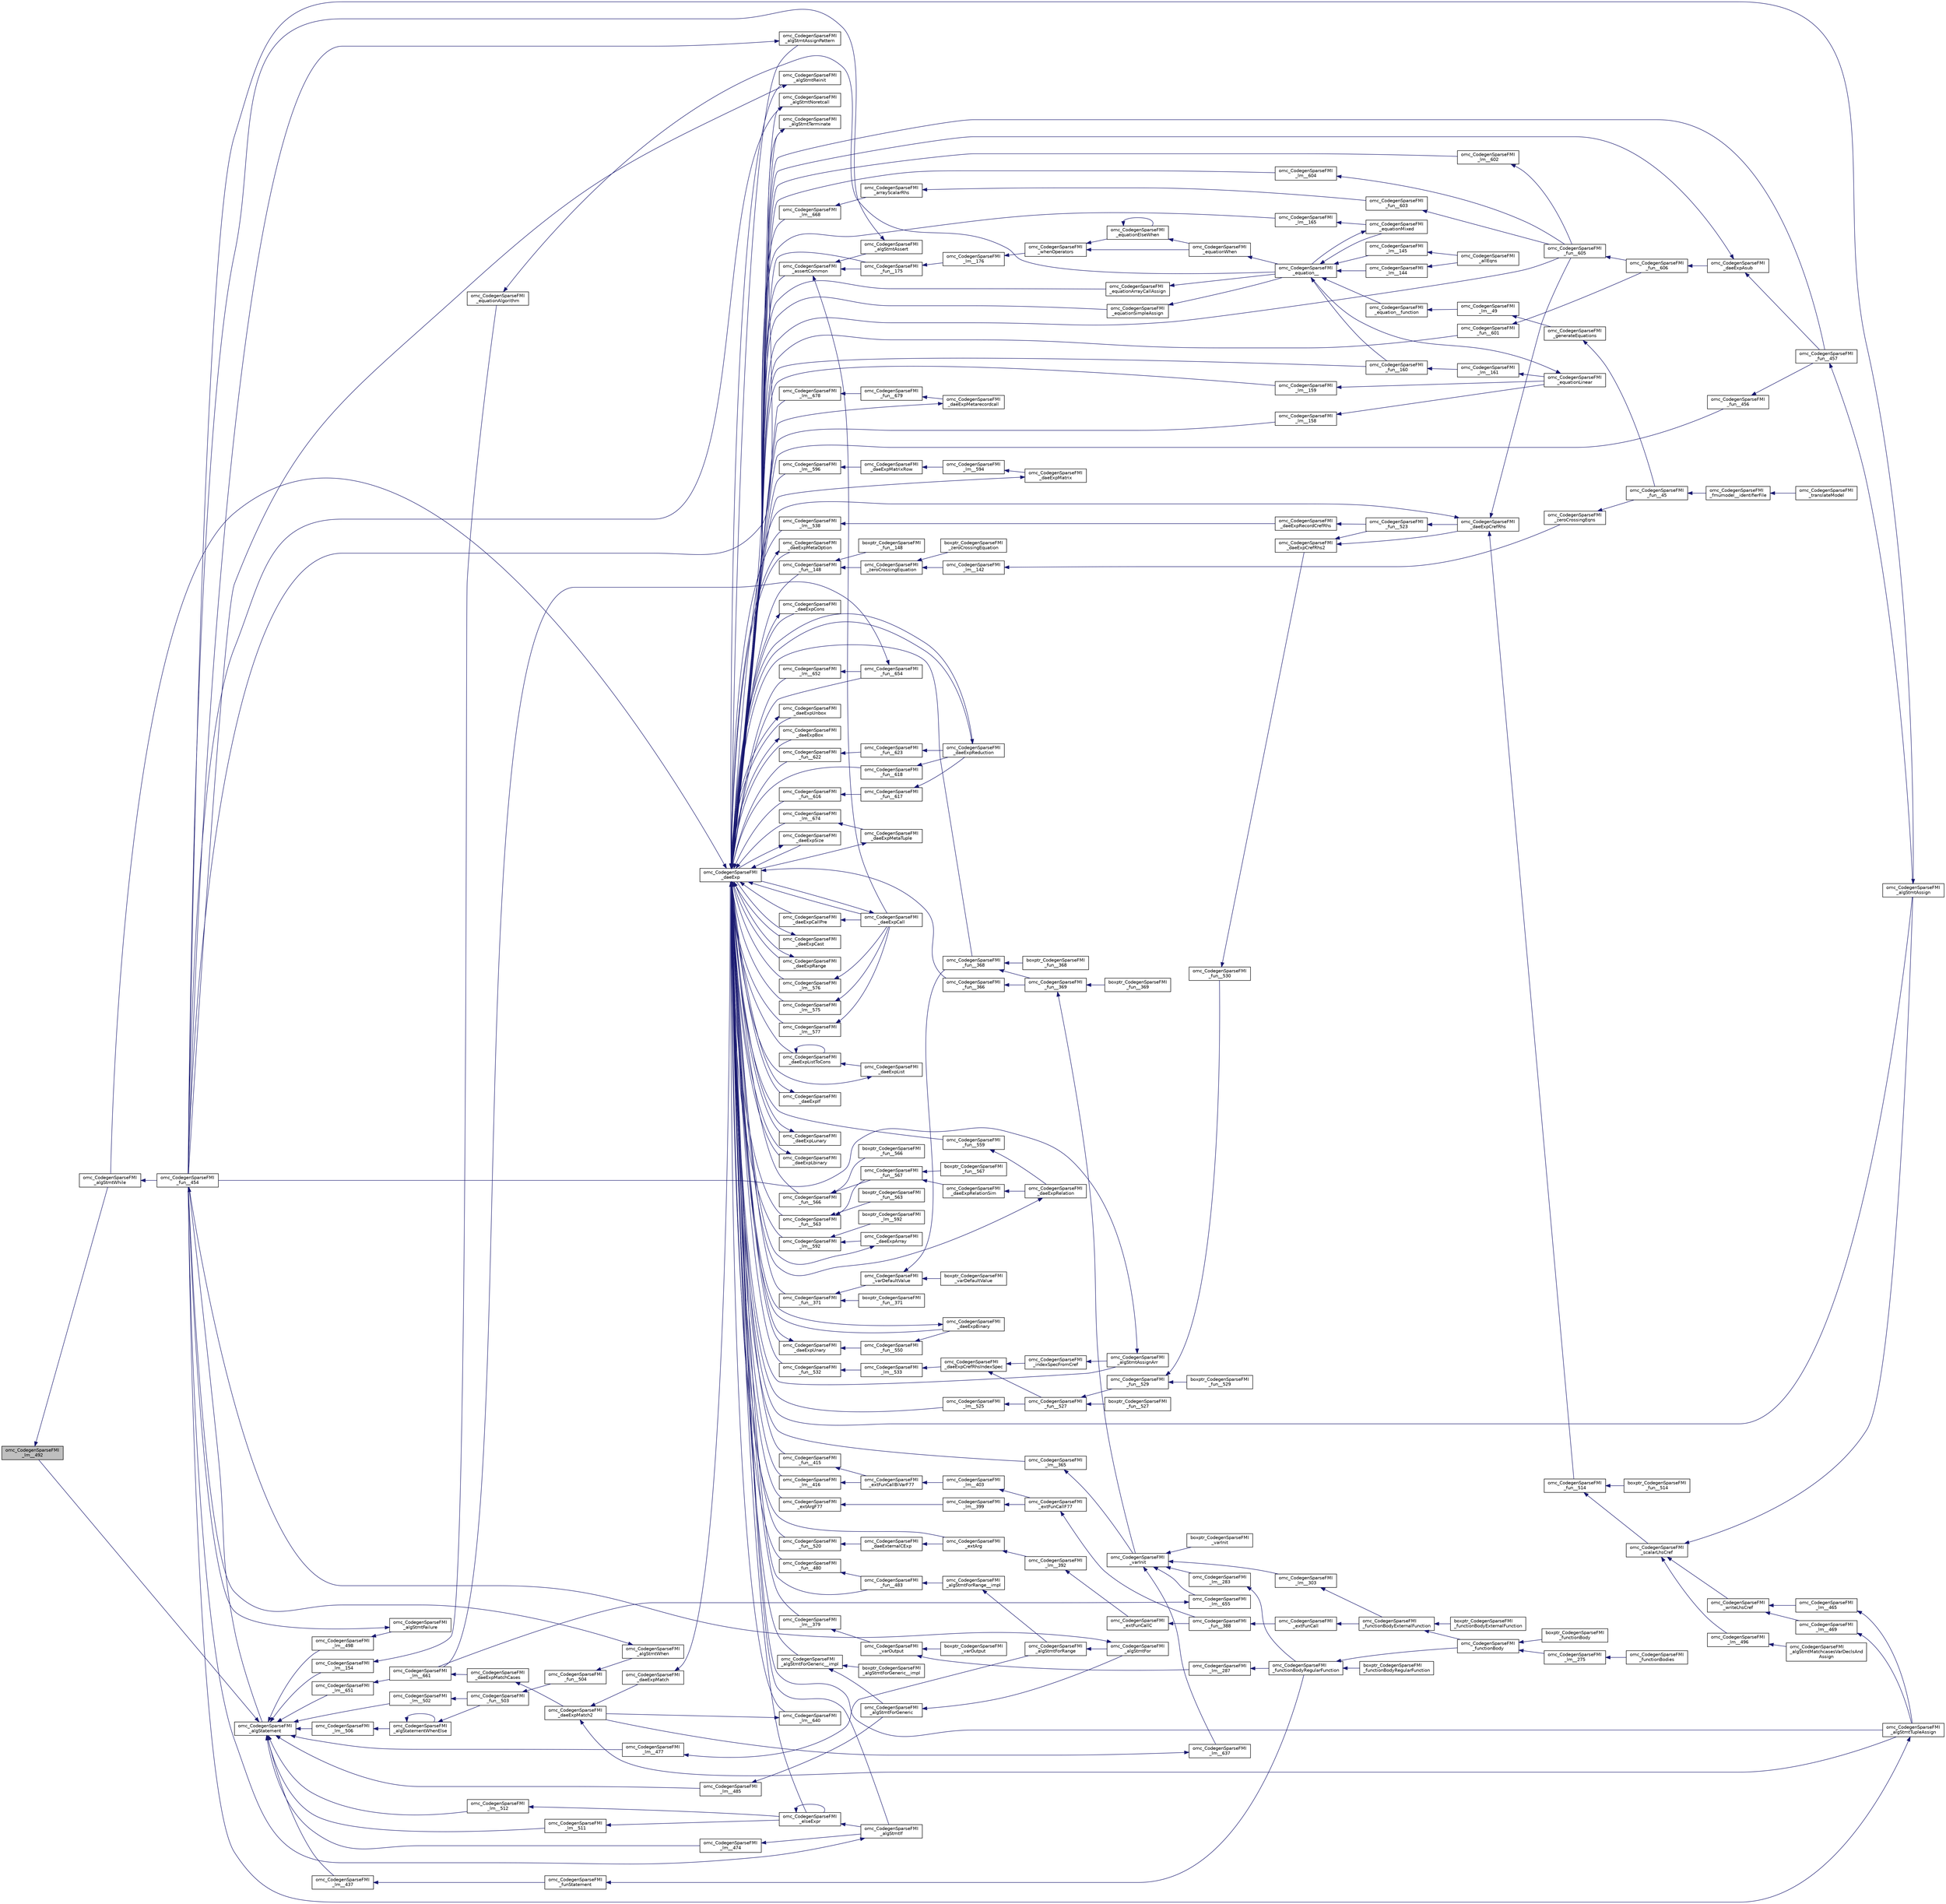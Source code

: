 digraph "omc_CodegenSparseFMI_lm__492"
{
  edge [fontname="Helvetica",fontsize="10",labelfontname="Helvetica",labelfontsize="10"];
  node [fontname="Helvetica",fontsize="10",shape=record];
  rankdir="LR";
  Node201069 [label="omc_CodegenSparseFMI\l_lm__492",height=0.2,width=0.4,color="black", fillcolor="grey75", style="filled", fontcolor="black"];
  Node201069 -> Node201070 [dir="back",color="midnightblue",fontsize="10",style="solid",fontname="Helvetica"];
  Node201070 [label="omc_CodegenSparseFMI\l_algStmtWhile",height=0.2,width=0.4,color="black", fillcolor="white", style="filled",URL="$da/d88/_codegen_sparse_f_m_i_8h.html#a737e817657aa616db460e3a97c2e3107"];
  Node201070 -> Node201071 [dir="back",color="midnightblue",fontsize="10",style="solid",fontname="Helvetica"];
  Node201071 [label="omc_CodegenSparseFMI\l_fun__454",height=0.2,width=0.4,color="black", fillcolor="white", style="filled",URL="$d1/d2e/_codegen_sparse_f_m_i_8c.html#a38506d8a286cdb1703e9653cec496244"];
  Node201071 -> Node201072 [dir="back",color="midnightblue",fontsize="10",style="solid",fontname="Helvetica"];
  Node201072 [label="omc_CodegenSparseFMI\l_algStatement",height=0.2,width=0.4,color="black", fillcolor="white", style="filled",URL="$da/d88/_codegen_sparse_f_m_i_8h.html#a5d1fbf810cfb458410c3f606dd4518d6"];
  Node201072 -> Node201073 [dir="back",color="midnightblue",fontsize="10",style="solid",fontname="Helvetica"];
  Node201073 [label="omc_CodegenSparseFMI\l_lm__651",height=0.2,width=0.4,color="black", fillcolor="white", style="filled",URL="$d1/d2e/_codegen_sparse_f_m_i_8c.html#a4601ee3bb7611f920e2f9c96c21fce8e"];
  Node201073 -> Node201074 [dir="back",color="midnightblue",fontsize="10",style="solid",fontname="Helvetica"];
  Node201074 [label="omc_CodegenSparseFMI\l_lm__661",height=0.2,width=0.4,color="black", fillcolor="white", style="filled",URL="$d1/d2e/_codegen_sparse_f_m_i_8c.html#af15d08c53a5b48667e16622e16e97ec5"];
  Node201074 -> Node201075 [dir="back",color="midnightblue",fontsize="10",style="solid",fontname="Helvetica"];
  Node201075 [label="omc_CodegenSparseFMI\l_daeExpMatchCases",height=0.2,width=0.4,color="black", fillcolor="white", style="filled",URL="$da/d88/_codegen_sparse_f_m_i_8h.html#a67c72be0aaa49a7a85509e1c5ab98b41"];
  Node201075 -> Node201076 [dir="back",color="midnightblue",fontsize="10",style="solid",fontname="Helvetica"];
  Node201076 [label="omc_CodegenSparseFMI\l_daeExpMatch2",height=0.2,width=0.4,color="black", fillcolor="white", style="filled",URL="$da/d88/_codegen_sparse_f_m_i_8h.html#a3d2d85eda4fc6adaf9f0a30a7a870128"];
  Node201076 -> Node201077 [dir="back",color="midnightblue",fontsize="10",style="solid",fontname="Helvetica"];
  Node201077 [label="omc_CodegenSparseFMI\l_daeExpMatch",height=0.2,width=0.4,color="black", fillcolor="white", style="filled",URL="$da/d88/_codegen_sparse_f_m_i_8h.html#a59ba01dc770311168227b0e3a87b1e1d"];
  Node201077 -> Node201078 [dir="back",color="midnightblue",fontsize="10",style="solid",fontname="Helvetica"];
  Node201078 [label="omc_CodegenSparseFMI\l_daeExp",height=0.2,width=0.4,color="black", fillcolor="white", style="filled",URL="$da/d88/_codegen_sparse_f_m_i_8h.html#ab26972f772620810838d527d8554f2ac"];
  Node201078 -> Node201079 [dir="back",color="midnightblue",fontsize="10",style="solid",fontname="Helvetica"];
  Node201079 [label="omc_CodegenSparseFMI\l_assertCommon",height=0.2,width=0.4,color="black", fillcolor="white", style="filled",URL="$da/d88/_codegen_sparse_f_m_i_8h.html#affff73cc747add47129bcbacc2d38f9a"];
  Node201079 -> Node201080 [dir="back",color="midnightblue",fontsize="10",style="solid",fontname="Helvetica"];
  Node201080 [label="omc_CodegenSparseFMI\l_daeExpCall",height=0.2,width=0.4,color="black", fillcolor="white", style="filled",URL="$da/d88/_codegen_sparse_f_m_i_8h.html#a48a7b37bcd95aafb972b82321fa96aac"];
  Node201080 -> Node201078 [dir="back",color="midnightblue",fontsize="10",style="solid",fontname="Helvetica"];
  Node201079 -> Node201081 [dir="back",color="midnightblue",fontsize="10",style="solid",fontname="Helvetica"];
  Node201081 [label="omc_CodegenSparseFMI\l_algStmtAssert",height=0.2,width=0.4,color="black", fillcolor="white", style="filled",URL="$da/d88/_codegen_sparse_f_m_i_8h.html#a6b429ec5152996a5f9279a3ddf6844b0"];
  Node201081 -> Node201071 [dir="back",color="midnightblue",fontsize="10",style="solid",fontname="Helvetica"];
  Node201079 -> Node201082 [dir="back",color="midnightblue",fontsize="10",style="solid",fontname="Helvetica"];
  Node201082 [label="omc_CodegenSparseFMI\l_fun__175",height=0.2,width=0.4,color="black", fillcolor="white", style="filled",URL="$d1/d2e/_codegen_sparse_f_m_i_8c.html#ae71d3dbce84027f4da25d630128e9f06"];
  Node201082 -> Node201083 [dir="back",color="midnightblue",fontsize="10",style="solid",fontname="Helvetica"];
  Node201083 [label="omc_CodegenSparseFMI\l_lm__176",height=0.2,width=0.4,color="black", fillcolor="white", style="filled",URL="$d1/d2e/_codegen_sparse_f_m_i_8c.html#a3aab67e796da3718ac21ae4e0b10522b"];
  Node201083 -> Node201084 [dir="back",color="midnightblue",fontsize="10",style="solid",fontname="Helvetica"];
  Node201084 [label="omc_CodegenSparseFMI\l_whenOperators",height=0.2,width=0.4,color="black", fillcolor="white", style="filled",URL="$da/d88/_codegen_sparse_f_m_i_8h.html#aaa56a6cbe937c9e43604fbefcddc43d4"];
  Node201084 -> Node201085 [dir="back",color="midnightblue",fontsize="10",style="solid",fontname="Helvetica"];
  Node201085 [label="omc_CodegenSparseFMI\l_equationElseWhen",height=0.2,width=0.4,color="black", fillcolor="white", style="filled",URL="$da/d88/_codegen_sparse_f_m_i_8h.html#a9252f94be6a8d4db5d542a2a30867d21"];
  Node201085 -> Node201085 [dir="back",color="midnightblue",fontsize="10",style="solid",fontname="Helvetica"];
  Node201085 -> Node201086 [dir="back",color="midnightblue",fontsize="10",style="solid",fontname="Helvetica"];
  Node201086 [label="omc_CodegenSparseFMI\l_equationWhen",height=0.2,width=0.4,color="black", fillcolor="white", style="filled",URL="$da/d88/_codegen_sparse_f_m_i_8h.html#a182b50d619540de019adbeb9053f85d2"];
  Node201086 -> Node201087 [dir="back",color="midnightblue",fontsize="10",style="solid",fontname="Helvetica"];
  Node201087 [label="omc_CodegenSparseFMI\l_equation__",height=0.2,width=0.4,color="black", fillcolor="white", style="filled",URL="$da/d88/_codegen_sparse_f_m_i_8h.html#a99f4c0cb745d02faf3615bcda104a18a"];
  Node201087 -> Node201088 [dir="back",color="midnightblue",fontsize="10",style="solid",fontname="Helvetica"];
  Node201088 [label="omc_CodegenSparseFMI\l_equationMixed",height=0.2,width=0.4,color="black", fillcolor="white", style="filled",URL="$da/d88/_codegen_sparse_f_m_i_8h.html#ac29f9768bd0d77a3e1e85ee8d33113f2"];
  Node201088 -> Node201087 [dir="back",color="midnightblue",fontsize="10",style="solid",fontname="Helvetica"];
  Node201087 -> Node201089 [dir="back",color="midnightblue",fontsize="10",style="solid",fontname="Helvetica"];
  Node201089 [label="omc_CodegenSparseFMI\l_fun__160",height=0.2,width=0.4,color="black", fillcolor="white", style="filled",URL="$d1/d2e/_codegen_sparse_f_m_i_8c.html#ae706b7e1daac9ecce083bb0f153c4537"];
  Node201089 -> Node201090 [dir="back",color="midnightblue",fontsize="10",style="solid",fontname="Helvetica"];
  Node201090 [label="omc_CodegenSparseFMI\l_lm__161",height=0.2,width=0.4,color="black", fillcolor="white", style="filled",URL="$d1/d2e/_codegen_sparse_f_m_i_8c.html#afef10b15667b5fa348e2e5474100a059"];
  Node201090 -> Node201091 [dir="back",color="midnightblue",fontsize="10",style="solid",fontname="Helvetica"];
  Node201091 [label="omc_CodegenSparseFMI\l_equationLinear",height=0.2,width=0.4,color="black", fillcolor="white", style="filled",URL="$da/d88/_codegen_sparse_f_m_i_8h.html#ae8ae758cee8e51f80c69f273ea2dead4"];
  Node201091 -> Node201087 [dir="back",color="midnightblue",fontsize="10",style="solid",fontname="Helvetica"];
  Node201087 -> Node201092 [dir="back",color="midnightblue",fontsize="10",style="solid",fontname="Helvetica"];
  Node201092 [label="omc_CodegenSparseFMI\l_lm__145",height=0.2,width=0.4,color="black", fillcolor="white", style="filled",URL="$d1/d2e/_codegen_sparse_f_m_i_8c.html#a482b9fe4a2cf1170ba37c04cbeeba56b"];
  Node201092 -> Node201093 [dir="back",color="midnightblue",fontsize="10",style="solid",fontname="Helvetica"];
  Node201093 [label="omc_CodegenSparseFMI\l_allEqns",height=0.2,width=0.4,color="black", fillcolor="white", style="filled",URL="$da/d88/_codegen_sparse_f_m_i_8h.html#a94fa0652e8d98e8869394cc988af391b"];
  Node201087 -> Node201094 [dir="back",color="midnightblue",fontsize="10",style="solid",fontname="Helvetica"];
  Node201094 [label="omc_CodegenSparseFMI\l_lm__144",height=0.2,width=0.4,color="black", fillcolor="white", style="filled",URL="$d1/d2e/_codegen_sparse_f_m_i_8c.html#a53bc84287c3730b73c523380ca378dcf"];
  Node201094 -> Node201093 [dir="back",color="midnightblue",fontsize="10",style="solid",fontname="Helvetica"];
  Node201087 -> Node201095 [dir="back",color="midnightblue",fontsize="10",style="solid",fontname="Helvetica"];
  Node201095 [label="omc_CodegenSparseFMI\l_equation__function",height=0.2,width=0.4,color="black", fillcolor="white", style="filled",URL="$da/d88/_codegen_sparse_f_m_i_8h.html#a3b6d78478d2920ade27380933feef664"];
  Node201095 -> Node201096 [dir="back",color="midnightblue",fontsize="10",style="solid",fontname="Helvetica"];
  Node201096 [label="omc_CodegenSparseFMI\l_lm__49",height=0.2,width=0.4,color="black", fillcolor="white", style="filled",URL="$d1/d2e/_codegen_sparse_f_m_i_8c.html#afd950130e5951ce5d9b078504b8e5445"];
  Node201096 -> Node201097 [dir="back",color="midnightblue",fontsize="10",style="solid",fontname="Helvetica"];
  Node201097 [label="omc_CodegenSparseFMI\l_generateEquations",height=0.2,width=0.4,color="black", fillcolor="white", style="filled",URL="$da/d88/_codegen_sparse_f_m_i_8h.html#a944e50c37aa93fa6e9c540a7d9a7f671"];
  Node201097 -> Node201098 [dir="back",color="midnightblue",fontsize="10",style="solid",fontname="Helvetica"];
  Node201098 [label="omc_CodegenSparseFMI\l_fun__45",height=0.2,width=0.4,color="black", fillcolor="white", style="filled",URL="$d1/d2e/_codegen_sparse_f_m_i_8c.html#a33c397eee4567dbaf5269d88f9ea50f2"];
  Node201098 -> Node201099 [dir="back",color="midnightblue",fontsize="10",style="solid",fontname="Helvetica"];
  Node201099 [label="omc_CodegenSparseFMI\l_fmumodel__identifierFile",height=0.2,width=0.4,color="black", fillcolor="white", style="filled",URL="$da/d88/_codegen_sparse_f_m_i_8h.html#a0d704247081fbb1f268bdd5ae5d7f3f3"];
  Node201099 -> Node201100 [dir="back",color="midnightblue",fontsize="10",style="solid",fontname="Helvetica"];
  Node201100 [label="omc_CodegenSparseFMI\l_translateModel",height=0.2,width=0.4,color="black", fillcolor="white", style="filled",URL="$da/d88/_codegen_sparse_f_m_i_8h.html#a6e115544fcae7968ab9fa00a0ea17b1d"];
  Node201084 -> Node201086 [dir="back",color="midnightblue",fontsize="10",style="solid",fontname="Helvetica"];
  Node201078 -> Node201101 [dir="back",color="midnightblue",fontsize="10",style="solid",fontname="Helvetica"];
  Node201101 [label="omc_CodegenSparseFMI\l_algStmtAssignPattern",height=0.2,width=0.4,color="black", fillcolor="white", style="filled",URL="$da/d88/_codegen_sparse_f_m_i_8h.html#aa769cf6a279946c8484ba60efafa1bc7"];
  Node201101 -> Node201071 [dir="back",color="midnightblue",fontsize="10",style="solid",fontname="Helvetica"];
  Node201078 -> Node201102 [dir="back",color="midnightblue",fontsize="10",style="solid",fontname="Helvetica"];
  Node201102 [label="omc_CodegenSparseFMI\l_lm__678",height=0.2,width=0.4,color="black", fillcolor="white", style="filled",URL="$d1/d2e/_codegen_sparse_f_m_i_8c.html#a128c47290974b3ffbcea043e82979943"];
  Node201102 -> Node201103 [dir="back",color="midnightblue",fontsize="10",style="solid",fontname="Helvetica"];
  Node201103 [label="omc_CodegenSparseFMI\l_fun__679",height=0.2,width=0.4,color="black", fillcolor="white", style="filled",URL="$d1/d2e/_codegen_sparse_f_m_i_8c.html#a2365ba198f39b872daa06cc5d23c6252"];
  Node201103 -> Node201104 [dir="back",color="midnightblue",fontsize="10",style="solid",fontname="Helvetica"];
  Node201104 [label="omc_CodegenSparseFMI\l_daeExpMetarecordcall",height=0.2,width=0.4,color="black", fillcolor="white", style="filled",URL="$da/d88/_codegen_sparse_f_m_i_8h.html#af4d3cdaeb7380d8a65146e12030c5c0e"];
  Node201104 -> Node201078 [dir="back",color="midnightblue",fontsize="10",style="solid",fontname="Helvetica"];
  Node201078 -> Node201105 [dir="back",color="midnightblue",fontsize="10",style="solid",fontname="Helvetica"];
  Node201105 [label="omc_CodegenSparseFMI\l_daeExpMetaOption",height=0.2,width=0.4,color="black", fillcolor="white", style="filled",URL="$da/d88/_codegen_sparse_f_m_i_8h.html#ae536b39241762561555271004c37440e"];
  Node201105 -> Node201078 [dir="back",color="midnightblue",fontsize="10",style="solid",fontname="Helvetica"];
  Node201078 -> Node201106 [dir="back",color="midnightblue",fontsize="10",style="solid",fontname="Helvetica"];
  Node201106 [label="omc_CodegenSparseFMI\l_lm__674",height=0.2,width=0.4,color="black", fillcolor="white", style="filled",URL="$d1/d2e/_codegen_sparse_f_m_i_8c.html#ad52f1b672015908228e495a9b9ff40ca"];
  Node201106 -> Node201107 [dir="back",color="midnightblue",fontsize="10",style="solid",fontname="Helvetica"];
  Node201107 [label="omc_CodegenSparseFMI\l_daeExpMetaTuple",height=0.2,width=0.4,color="black", fillcolor="white", style="filled",URL="$da/d88/_codegen_sparse_f_m_i_8h.html#a37dab4d4c7bc7fd838505c060a8b9049"];
  Node201107 -> Node201078 [dir="back",color="midnightblue",fontsize="10",style="solid",fontname="Helvetica"];
  Node201078 -> Node201108 [dir="back",color="midnightblue",fontsize="10",style="solid",fontname="Helvetica"];
  Node201108 [label="omc_CodegenSparseFMI\l_daeExpCons",height=0.2,width=0.4,color="black", fillcolor="white", style="filled",URL="$da/d88/_codegen_sparse_f_m_i_8h.html#ab881b9f7dbddb69fe91bb74c9c5c54c1"];
  Node201108 -> Node201078 [dir="back",color="midnightblue",fontsize="10",style="solid",fontname="Helvetica"];
  Node201078 -> Node201109 [dir="back",color="midnightblue",fontsize="10",style="solid",fontname="Helvetica"];
  Node201109 [label="omc_CodegenSparseFMI\l_daeExpListToCons",height=0.2,width=0.4,color="black", fillcolor="white", style="filled",URL="$da/d88/_codegen_sparse_f_m_i_8h.html#a1d1ae6cb82e69292e58b8c65e002ea55"];
  Node201109 -> Node201109 [dir="back",color="midnightblue",fontsize="10",style="solid",fontname="Helvetica"];
  Node201109 -> Node201110 [dir="back",color="midnightblue",fontsize="10",style="solid",fontname="Helvetica"];
  Node201110 [label="omc_CodegenSparseFMI\l_daeExpList",height=0.2,width=0.4,color="black", fillcolor="white", style="filled",URL="$da/d88/_codegen_sparse_f_m_i_8h.html#a2f666b582c610d5c8b23988ecba9664b"];
  Node201110 -> Node201078 [dir="back",color="midnightblue",fontsize="10",style="solid",fontname="Helvetica"];
  Node201078 -> Node201111 [dir="back",color="midnightblue",fontsize="10",style="solid",fontname="Helvetica"];
  Node201111 [label="omc_CodegenSparseFMI\l_lm__668",height=0.2,width=0.4,color="black", fillcolor="white", style="filled",URL="$d1/d2e/_codegen_sparse_f_m_i_8c.html#a76351725b41da0af498aadf54b92c275"];
  Node201111 -> Node201112 [dir="back",color="midnightblue",fontsize="10",style="solid",fontname="Helvetica"];
  Node201112 [label="omc_CodegenSparseFMI\l_arrayScalarRhs",height=0.2,width=0.4,color="black", fillcolor="white", style="filled",URL="$da/d88/_codegen_sparse_f_m_i_8h.html#ab4de96fd8fb5647ef325ca122a4753f3"];
  Node201112 -> Node201113 [dir="back",color="midnightblue",fontsize="10",style="solid",fontname="Helvetica"];
  Node201113 [label="omc_CodegenSparseFMI\l_fun__603",height=0.2,width=0.4,color="black", fillcolor="white", style="filled",URL="$d1/d2e/_codegen_sparse_f_m_i_8c.html#adbd2857da6df0e479b3bd77c5b7a8f7d"];
  Node201113 -> Node201114 [dir="back",color="midnightblue",fontsize="10",style="solid",fontname="Helvetica"];
  Node201114 [label="omc_CodegenSparseFMI\l_fun__605",height=0.2,width=0.4,color="black", fillcolor="white", style="filled",URL="$d1/d2e/_codegen_sparse_f_m_i_8c.html#a9bd0f333ed74be93d8bd6468cde56736"];
  Node201114 -> Node201115 [dir="back",color="midnightblue",fontsize="10",style="solid",fontname="Helvetica"];
  Node201115 [label="omc_CodegenSparseFMI\l_fun__606",height=0.2,width=0.4,color="black", fillcolor="white", style="filled",URL="$d1/d2e/_codegen_sparse_f_m_i_8c.html#a57e7ee8cc6cf0e5de142a92a92caf6d0"];
  Node201115 -> Node201116 [dir="back",color="midnightblue",fontsize="10",style="solid",fontname="Helvetica"];
  Node201116 [label="omc_CodegenSparseFMI\l_daeExpAsub",height=0.2,width=0.4,color="black", fillcolor="white", style="filled",URL="$da/d88/_codegen_sparse_f_m_i_8h.html#ab042430b0f630bd548c9122206a41a76"];
  Node201116 -> Node201078 [dir="back",color="midnightblue",fontsize="10",style="solid",fontname="Helvetica"];
  Node201116 -> Node201117 [dir="back",color="midnightblue",fontsize="10",style="solid",fontname="Helvetica"];
  Node201117 [label="omc_CodegenSparseFMI\l_fun__457",height=0.2,width=0.4,color="black", fillcolor="white", style="filled",URL="$d1/d2e/_codegen_sparse_f_m_i_8c.html#a9a66843f2c8f85ed8a0e89829eadf41b"];
  Node201117 -> Node201118 [dir="back",color="midnightblue",fontsize="10",style="solid",fontname="Helvetica"];
  Node201118 [label="omc_CodegenSparseFMI\l_algStmtAssign",height=0.2,width=0.4,color="black", fillcolor="white", style="filled",URL="$da/d88/_codegen_sparse_f_m_i_8h.html#a1c3cbb22c2453d6b93e5a19e87126639"];
  Node201118 -> Node201071 [dir="back",color="midnightblue",fontsize="10",style="solid",fontname="Helvetica"];
  Node201078 -> Node201119 [dir="back",color="midnightblue",fontsize="10",style="solid",fontname="Helvetica"];
  Node201119 [label="omc_CodegenSparseFMI\l_daeExpUnbox",height=0.2,width=0.4,color="black", fillcolor="white", style="filled",URL="$da/d88/_codegen_sparse_f_m_i_8h.html#ad8a93ec5bfec6454d268e95a82bf96b8"];
  Node201119 -> Node201078 [dir="back",color="midnightblue",fontsize="10",style="solid",fontname="Helvetica"];
  Node201078 -> Node201120 [dir="back",color="midnightblue",fontsize="10",style="solid",fontname="Helvetica"];
  Node201120 [label="omc_CodegenSparseFMI\l_daeExpBox",height=0.2,width=0.4,color="black", fillcolor="white", style="filled",URL="$da/d88/_codegen_sparse_f_m_i_8h.html#a39dc1615a535b01d20db9b87fc607d3c"];
  Node201120 -> Node201078 [dir="back",color="midnightblue",fontsize="10",style="solid",fontname="Helvetica"];
  Node201078 -> Node201121 [dir="back",color="midnightblue",fontsize="10",style="solid",fontname="Helvetica"];
  Node201121 [label="omc_CodegenSparseFMI\l_fun__654",height=0.2,width=0.4,color="black", fillcolor="white", style="filled",URL="$d1/d2e/_codegen_sparse_f_m_i_8c.html#a779418d021f2bf6e5e05257271d6512f"];
  Node201121 -> Node201074 [dir="back",color="midnightblue",fontsize="10",style="solid",fontname="Helvetica"];
  Node201078 -> Node201122 [dir="back",color="midnightblue",fontsize="10",style="solid",fontname="Helvetica"];
  Node201122 [label="omc_CodegenSparseFMI\l_lm__652",height=0.2,width=0.4,color="black", fillcolor="white", style="filled",URL="$d1/d2e/_codegen_sparse_f_m_i_8c.html#afb77daba20dc13d99f8916228d277ad2"];
  Node201122 -> Node201121 [dir="back",color="midnightblue",fontsize="10",style="solid",fontname="Helvetica"];
  Node201078 -> Node201123 [dir="back",color="midnightblue",fontsize="10",style="solid",fontname="Helvetica"];
  Node201123 [label="omc_CodegenSparseFMI\l_lm__640",height=0.2,width=0.4,color="black", fillcolor="white", style="filled",URL="$d1/d2e/_codegen_sparse_f_m_i_8c.html#ab7ae5141c274871c57b0fb912e7ddaf7"];
  Node201123 -> Node201076 [dir="back",color="midnightblue",fontsize="10",style="solid",fontname="Helvetica"];
  Node201078 -> Node201124 [dir="back",color="midnightblue",fontsize="10",style="solid",fontname="Helvetica"];
  Node201124 [label="omc_CodegenSparseFMI\l_daeExpReduction",height=0.2,width=0.4,color="black", fillcolor="white", style="filled",URL="$da/d88/_codegen_sparse_f_m_i_8h.html#a215e1cfa638090eb2c87b8d31be99cf0"];
  Node201124 -> Node201078 [dir="back",color="midnightblue",fontsize="10",style="solid",fontname="Helvetica"];
  Node201078 -> Node201125 [dir="back",color="midnightblue",fontsize="10",style="solid",fontname="Helvetica"];
  Node201125 [label="omc_CodegenSparseFMI\l_fun__622",height=0.2,width=0.4,color="black", fillcolor="white", style="filled",URL="$d1/d2e/_codegen_sparse_f_m_i_8c.html#ae5c95b0ba06e68ed18a5d60da4cda046"];
  Node201125 -> Node201126 [dir="back",color="midnightblue",fontsize="10",style="solid",fontname="Helvetica"];
  Node201126 [label="omc_CodegenSparseFMI\l_fun__623",height=0.2,width=0.4,color="black", fillcolor="white", style="filled",URL="$d1/d2e/_codegen_sparse_f_m_i_8c.html#ad252a6b0c4628a8f587fbfdf6b702226"];
  Node201126 -> Node201124 [dir="back",color="midnightblue",fontsize="10",style="solid",fontname="Helvetica"];
  Node201078 -> Node201127 [dir="back",color="midnightblue",fontsize="10",style="solid",fontname="Helvetica"];
  Node201127 [label="omc_CodegenSparseFMI\l_fun__618",height=0.2,width=0.4,color="black", fillcolor="white", style="filled",URL="$d1/d2e/_codegen_sparse_f_m_i_8c.html#a6b9efcf5bb1e83e9d6d64821e5b15530"];
  Node201127 -> Node201124 [dir="back",color="midnightblue",fontsize="10",style="solid",fontname="Helvetica"];
  Node201078 -> Node201128 [dir="back",color="midnightblue",fontsize="10",style="solid",fontname="Helvetica"];
  Node201128 [label="omc_CodegenSparseFMI\l_fun__616",height=0.2,width=0.4,color="black", fillcolor="white", style="filled",URL="$d1/d2e/_codegen_sparse_f_m_i_8c.html#a635859e8c511453505953fab612853b3"];
  Node201128 -> Node201129 [dir="back",color="midnightblue",fontsize="10",style="solid",fontname="Helvetica"];
  Node201129 [label="omc_CodegenSparseFMI\l_fun__617",height=0.2,width=0.4,color="black", fillcolor="white", style="filled",URL="$d1/d2e/_codegen_sparse_f_m_i_8c.html#aa08069808fe588458678d9549eb3b245"];
  Node201129 -> Node201124 [dir="back",color="midnightblue",fontsize="10",style="solid",fontname="Helvetica"];
  Node201078 -> Node201130 [dir="back",color="midnightblue",fontsize="10",style="solid",fontname="Helvetica"];
  Node201130 [label="omc_CodegenSparseFMI\l_daeExpSize",height=0.2,width=0.4,color="black", fillcolor="white", style="filled",URL="$da/d88/_codegen_sparse_f_m_i_8h.html#a65806134dc2b86c56ad13bd542641799"];
  Node201130 -> Node201078 [dir="back",color="midnightblue",fontsize="10",style="solid",fontname="Helvetica"];
  Node201078 -> Node201131 [dir="back",color="midnightblue",fontsize="10",style="solid",fontname="Helvetica"];
  Node201131 [label="omc_CodegenSparseFMI\l_daeExpCallPre",height=0.2,width=0.4,color="black", fillcolor="white", style="filled",URL="$da/d88/_codegen_sparse_f_m_i_8h.html#a14fa316eb180ca150badd71a2b426953"];
  Node201131 -> Node201080 [dir="back",color="midnightblue",fontsize="10",style="solid",fontname="Helvetica"];
  Node201078 -> Node201114 [dir="back",color="midnightblue",fontsize="10",style="solid",fontname="Helvetica"];
  Node201078 -> Node201132 [dir="back",color="midnightblue",fontsize="10",style="solid",fontname="Helvetica"];
  Node201132 [label="omc_CodegenSparseFMI\l_lm__604",height=0.2,width=0.4,color="black", fillcolor="white", style="filled",URL="$d1/d2e/_codegen_sparse_f_m_i_8c.html#a1ea19ba89eb6b92706330d280b4a28c4"];
  Node201132 -> Node201114 [dir="back",color="midnightblue",fontsize="10",style="solid",fontname="Helvetica"];
  Node201078 -> Node201133 [dir="back",color="midnightblue",fontsize="10",style="solid",fontname="Helvetica"];
  Node201133 [label="omc_CodegenSparseFMI\l_lm__602",height=0.2,width=0.4,color="black", fillcolor="white", style="filled",URL="$d1/d2e/_codegen_sparse_f_m_i_8c.html#a033ed9fe3cb36fea59e62007c6a4d090"];
  Node201133 -> Node201114 [dir="back",color="midnightblue",fontsize="10",style="solid",fontname="Helvetica"];
  Node201078 -> Node201134 [dir="back",color="midnightblue",fontsize="10",style="solid",fontname="Helvetica"];
  Node201134 [label="omc_CodegenSparseFMI\l_fun__601",height=0.2,width=0.4,color="black", fillcolor="white", style="filled",URL="$d1/d2e/_codegen_sparse_f_m_i_8c.html#a7e7064f5d085e776607bd7e91ba97557"];
  Node201134 -> Node201115 [dir="back",color="midnightblue",fontsize="10",style="solid",fontname="Helvetica"];
  Node201078 -> Node201135 [dir="back",color="midnightblue",fontsize="10",style="solid",fontname="Helvetica"];
  Node201135 [label="omc_CodegenSparseFMI\l_daeExpCast",height=0.2,width=0.4,color="black", fillcolor="white", style="filled",URL="$da/d88/_codegen_sparse_f_m_i_8h.html#a4925df985f63c7b864fc53ff465f925e"];
  Node201135 -> Node201078 [dir="back",color="midnightblue",fontsize="10",style="solid",fontname="Helvetica"];
  Node201078 -> Node201136 [dir="back",color="midnightblue",fontsize="10",style="solid",fontname="Helvetica"];
  Node201136 [label="omc_CodegenSparseFMI\l_daeExpRange",height=0.2,width=0.4,color="black", fillcolor="white", style="filled",URL="$da/d88/_codegen_sparse_f_m_i_8h.html#ab06fb091af14bb2ea0472c05fb26c075"];
  Node201136 -> Node201078 [dir="back",color="midnightblue",fontsize="10",style="solid",fontname="Helvetica"];
  Node201078 -> Node201137 [dir="back",color="midnightblue",fontsize="10",style="solid",fontname="Helvetica"];
  Node201137 [label="omc_CodegenSparseFMI\l_lm__596",height=0.2,width=0.4,color="black", fillcolor="white", style="filled",URL="$d1/d2e/_codegen_sparse_f_m_i_8c.html#a14d5df57654fa55b92d5aff9036ec0ab"];
  Node201137 -> Node201138 [dir="back",color="midnightblue",fontsize="10",style="solid",fontname="Helvetica"];
  Node201138 [label="omc_CodegenSparseFMI\l_daeExpMatrixRow",height=0.2,width=0.4,color="black", fillcolor="white", style="filled",URL="$da/d88/_codegen_sparse_f_m_i_8h.html#aaa8e0e4a311cbf73da7a14c47f4570ac"];
  Node201138 -> Node201139 [dir="back",color="midnightblue",fontsize="10",style="solid",fontname="Helvetica"];
  Node201139 [label="omc_CodegenSparseFMI\l_lm__594",height=0.2,width=0.4,color="black", fillcolor="white", style="filled",URL="$d1/d2e/_codegen_sparse_f_m_i_8c.html#a6851ce9fae595fa7b523b79ce247f9ea"];
  Node201139 -> Node201140 [dir="back",color="midnightblue",fontsize="10",style="solid",fontname="Helvetica"];
  Node201140 [label="omc_CodegenSparseFMI\l_daeExpMatrix",height=0.2,width=0.4,color="black", fillcolor="white", style="filled",URL="$da/d88/_codegen_sparse_f_m_i_8h.html#a6f74e3aeec53ec03a5f219a12576dca4"];
  Node201140 -> Node201078 [dir="back",color="midnightblue",fontsize="10",style="solid",fontname="Helvetica"];
  Node201078 -> Node201141 [dir="back",color="midnightblue",fontsize="10",style="solid",fontname="Helvetica"];
  Node201141 [label="omc_CodegenSparseFMI\l_lm__592",height=0.2,width=0.4,color="black", fillcolor="white", style="filled",URL="$d1/d2e/_codegen_sparse_f_m_i_8c.html#a2e9ed496758b97468e8f6941914f675c"];
  Node201141 -> Node201142 [dir="back",color="midnightblue",fontsize="10",style="solid",fontname="Helvetica"];
  Node201142 [label="omc_CodegenSparseFMI\l_daeExpArray",height=0.2,width=0.4,color="black", fillcolor="white", style="filled",URL="$da/d88/_codegen_sparse_f_m_i_8h.html#a88f664ab98fd5d6d05ad0e1958fa159f"];
  Node201142 -> Node201078 [dir="back",color="midnightblue",fontsize="10",style="solid",fontname="Helvetica"];
  Node201141 -> Node201143 [dir="back",color="midnightblue",fontsize="10",style="solid",fontname="Helvetica"];
  Node201143 [label="boxptr_CodegenSparseFMI\l_lm__592",height=0.2,width=0.4,color="black", fillcolor="white", style="filled",URL="$d1/d2e/_codegen_sparse_f_m_i_8c.html#a14367956a97e5e5449a9ee418310e77f"];
  Node201078 -> Node201080 [dir="back",color="midnightblue",fontsize="10",style="solid",fontname="Helvetica"];
  Node201078 -> Node201144 [dir="back",color="midnightblue",fontsize="10",style="solid",fontname="Helvetica"];
  Node201144 [label="omc_CodegenSparseFMI\l_lm__577",height=0.2,width=0.4,color="black", fillcolor="white", style="filled",URL="$d1/d2e/_codegen_sparse_f_m_i_8c.html#aa4835158f163790c1f9e865fa1b20423"];
  Node201144 -> Node201080 [dir="back",color="midnightblue",fontsize="10",style="solid",fontname="Helvetica"];
  Node201078 -> Node201145 [dir="back",color="midnightblue",fontsize="10",style="solid",fontname="Helvetica"];
  Node201145 [label="omc_CodegenSparseFMI\l_lm__576",height=0.2,width=0.4,color="black", fillcolor="white", style="filled",URL="$d1/d2e/_codegen_sparse_f_m_i_8c.html#a40ec6104238226b95ab6a66b9cfeebaf"];
  Node201145 -> Node201080 [dir="back",color="midnightblue",fontsize="10",style="solid",fontname="Helvetica"];
  Node201078 -> Node201146 [dir="back",color="midnightblue",fontsize="10",style="solid",fontname="Helvetica"];
  Node201146 [label="omc_CodegenSparseFMI\l_lm__575",height=0.2,width=0.4,color="black", fillcolor="white", style="filled",URL="$d1/d2e/_codegen_sparse_f_m_i_8c.html#a88ecf3a6232cff443bc5d54993d50fc8"];
  Node201146 -> Node201080 [dir="back",color="midnightblue",fontsize="10",style="solid",fontname="Helvetica"];
  Node201078 -> Node201147 [dir="back",color="midnightblue",fontsize="10",style="solid",fontname="Helvetica"];
  Node201147 [label="omc_CodegenSparseFMI\l_daeExpIf",height=0.2,width=0.4,color="black", fillcolor="white", style="filled",URL="$da/d88/_codegen_sparse_f_m_i_8h.html#adab7f987725ccb3a03744e1de01d4c79"];
  Node201147 -> Node201078 [dir="back",color="midnightblue",fontsize="10",style="solid",fontname="Helvetica"];
  Node201078 -> Node201148 [dir="back",color="midnightblue",fontsize="10",style="solid",fontname="Helvetica"];
  Node201148 [label="omc_CodegenSparseFMI\l_fun__566",height=0.2,width=0.4,color="black", fillcolor="white", style="filled",URL="$d1/d2e/_codegen_sparse_f_m_i_8c.html#ad34858a04dcb80cd422869b85ac7c18d"];
  Node201148 -> Node201149 [dir="back",color="midnightblue",fontsize="10",style="solid",fontname="Helvetica"];
  Node201149 [label="omc_CodegenSparseFMI\l_fun__567",height=0.2,width=0.4,color="black", fillcolor="white", style="filled",URL="$d1/d2e/_codegen_sparse_f_m_i_8c.html#aef7d2649f8ac06f68ee746f6547d3e38"];
  Node201149 -> Node201150 [dir="back",color="midnightblue",fontsize="10",style="solid",fontname="Helvetica"];
  Node201150 [label="omc_CodegenSparseFMI\l_daeExpRelationSim",height=0.2,width=0.4,color="black", fillcolor="white", style="filled",URL="$da/d88/_codegen_sparse_f_m_i_8h.html#af7a4eaffacd2294a72d4d75d8c1c750d"];
  Node201150 -> Node201151 [dir="back",color="midnightblue",fontsize="10",style="solid",fontname="Helvetica"];
  Node201151 [label="omc_CodegenSparseFMI\l_daeExpRelation",height=0.2,width=0.4,color="black", fillcolor="white", style="filled",URL="$da/d88/_codegen_sparse_f_m_i_8h.html#af5c266092524f9c43b3e5ed60bde1598"];
  Node201151 -> Node201078 [dir="back",color="midnightblue",fontsize="10",style="solid",fontname="Helvetica"];
  Node201149 -> Node201152 [dir="back",color="midnightblue",fontsize="10",style="solid",fontname="Helvetica"];
  Node201152 [label="boxptr_CodegenSparseFMI\l_fun__567",height=0.2,width=0.4,color="black", fillcolor="white", style="filled",URL="$d1/d2e/_codegen_sparse_f_m_i_8c.html#a4dc4b62519efd3816c40fd491aaa13b0"];
  Node201148 -> Node201153 [dir="back",color="midnightblue",fontsize="10",style="solid",fontname="Helvetica"];
  Node201153 [label="boxptr_CodegenSparseFMI\l_fun__566",height=0.2,width=0.4,color="black", fillcolor="white", style="filled",URL="$d1/d2e/_codegen_sparse_f_m_i_8c.html#a3c4a6d6041e14096e6ab87ed411992ba"];
  Node201078 -> Node201154 [dir="back",color="midnightblue",fontsize="10",style="solid",fontname="Helvetica"];
  Node201154 [label="omc_CodegenSparseFMI\l_fun__563",height=0.2,width=0.4,color="black", fillcolor="white", style="filled",URL="$d1/d2e/_codegen_sparse_f_m_i_8c.html#a299b039f830fdd036c59be5072bb62f8"];
  Node201154 -> Node201149 [dir="back",color="midnightblue",fontsize="10",style="solid",fontname="Helvetica"];
  Node201154 -> Node201155 [dir="back",color="midnightblue",fontsize="10",style="solid",fontname="Helvetica"];
  Node201155 [label="boxptr_CodegenSparseFMI\l_fun__563",height=0.2,width=0.4,color="black", fillcolor="white", style="filled",URL="$d1/d2e/_codegen_sparse_f_m_i_8c.html#ab0129ca19779d8146bf4ef226594e5d6"];
  Node201078 -> Node201156 [dir="back",color="midnightblue",fontsize="10",style="solid",fontname="Helvetica"];
  Node201156 [label="omc_CodegenSparseFMI\l_fun__559",height=0.2,width=0.4,color="black", fillcolor="white", style="filled",URL="$d1/d2e/_codegen_sparse_f_m_i_8c.html#a5dbc7fcb9ca1752d28d85113c0e18957"];
  Node201156 -> Node201151 [dir="back",color="midnightblue",fontsize="10",style="solid",fontname="Helvetica"];
  Node201078 -> Node201157 [dir="back",color="midnightblue",fontsize="10",style="solid",fontname="Helvetica"];
  Node201157 [label="omc_CodegenSparseFMI\l_daeExpLunary",height=0.2,width=0.4,color="black", fillcolor="white", style="filled",URL="$da/d88/_codegen_sparse_f_m_i_8h.html#a2aa1a5d377bfb468965ccc50a6f50cb6"];
  Node201157 -> Node201078 [dir="back",color="midnightblue",fontsize="10",style="solid",fontname="Helvetica"];
  Node201078 -> Node201158 [dir="back",color="midnightblue",fontsize="10",style="solid",fontname="Helvetica"];
  Node201158 [label="omc_CodegenSparseFMI\l_daeExpLbinary",height=0.2,width=0.4,color="black", fillcolor="white", style="filled",URL="$da/d88/_codegen_sparse_f_m_i_8h.html#a0f27518bcedaf68af58ebf86d3864875"];
  Node201158 -> Node201078 [dir="back",color="midnightblue",fontsize="10",style="solid",fontname="Helvetica"];
  Node201078 -> Node201159 [dir="back",color="midnightblue",fontsize="10",style="solid",fontname="Helvetica"];
  Node201159 [label="omc_CodegenSparseFMI\l_daeExpUnary",height=0.2,width=0.4,color="black", fillcolor="white", style="filled",URL="$da/d88/_codegen_sparse_f_m_i_8h.html#af745f9e4c3d9336e78492c5e0a87bfb5"];
  Node201159 -> Node201160 [dir="back",color="midnightblue",fontsize="10",style="solid",fontname="Helvetica"];
  Node201160 [label="omc_CodegenSparseFMI\l_fun__550",height=0.2,width=0.4,color="black", fillcolor="white", style="filled",URL="$d1/d2e/_codegen_sparse_f_m_i_8c.html#ac6799101bb1a54a3de54a89d7fbed728"];
  Node201160 -> Node201161 [dir="back",color="midnightblue",fontsize="10",style="solid",fontname="Helvetica"];
  Node201161 [label="omc_CodegenSparseFMI\l_daeExpBinary",height=0.2,width=0.4,color="black", fillcolor="white", style="filled",URL="$da/d88/_codegen_sparse_f_m_i_8h.html#a2cb9117735be254ba999294fd9036b86"];
  Node201161 -> Node201078 [dir="back",color="midnightblue",fontsize="10",style="solid",fontname="Helvetica"];
  Node201159 -> Node201078 [dir="back",color="midnightblue",fontsize="10",style="solid",fontname="Helvetica"];
  Node201078 -> Node201161 [dir="back",color="midnightblue",fontsize="10",style="solid",fontname="Helvetica"];
  Node201078 -> Node201162 [dir="back",color="midnightblue",fontsize="10",style="solid",fontname="Helvetica"];
  Node201162 [label="omc_CodegenSparseFMI\l_lm__538",height=0.2,width=0.4,color="black", fillcolor="white", style="filled",URL="$d1/d2e/_codegen_sparse_f_m_i_8c.html#a5132382ff9f8af0f9c81ef9fb33ce140"];
  Node201162 -> Node201163 [dir="back",color="midnightblue",fontsize="10",style="solid",fontname="Helvetica"];
  Node201163 [label="omc_CodegenSparseFMI\l_daeExpRecordCrefRhs",height=0.2,width=0.4,color="black", fillcolor="white", style="filled",URL="$da/d88/_codegen_sparse_f_m_i_8h.html#a7a5fa2c683abf9b112fce9bb14f4516e"];
  Node201163 -> Node201164 [dir="back",color="midnightblue",fontsize="10",style="solid",fontname="Helvetica"];
  Node201164 [label="omc_CodegenSparseFMI\l_fun__523",height=0.2,width=0.4,color="black", fillcolor="white", style="filled",URL="$d1/d2e/_codegen_sparse_f_m_i_8c.html#ac21903386a6c12cb7ddc073d1d74c9a8"];
  Node201164 -> Node201165 [dir="back",color="midnightblue",fontsize="10",style="solid",fontname="Helvetica"];
  Node201165 [label="omc_CodegenSparseFMI\l_daeExpCrefRhs",height=0.2,width=0.4,color="black", fillcolor="white", style="filled",URL="$da/d88/_codegen_sparse_f_m_i_8h.html#a1c8b7f7c630c2bb7f0ccdfe262bce698"];
  Node201165 -> Node201114 [dir="back",color="midnightblue",fontsize="10",style="solid",fontname="Helvetica"];
  Node201165 -> Node201078 [dir="back",color="midnightblue",fontsize="10",style="solid",fontname="Helvetica"];
  Node201165 -> Node201166 [dir="back",color="midnightblue",fontsize="10",style="solid",fontname="Helvetica"];
  Node201166 [label="omc_CodegenSparseFMI\l_fun__514",height=0.2,width=0.4,color="black", fillcolor="white", style="filled",URL="$d1/d2e/_codegen_sparse_f_m_i_8c.html#af1f83fb431ba8da3a8cb82596aab0b31"];
  Node201166 -> Node201167 [dir="back",color="midnightblue",fontsize="10",style="solid",fontname="Helvetica"];
  Node201167 [label="omc_CodegenSparseFMI\l_scalarLhsCref",height=0.2,width=0.4,color="black", fillcolor="white", style="filled",URL="$da/d88/_codegen_sparse_f_m_i_8h.html#a0b593ab7e65cb46c43c5b3a57185b272"];
  Node201167 -> Node201168 [dir="back",color="midnightblue",fontsize="10",style="solid",fontname="Helvetica"];
  Node201168 [label="omc_CodegenSparseFMI\l_lm__496",height=0.2,width=0.4,color="black", fillcolor="white", style="filled",URL="$d1/d2e/_codegen_sparse_f_m_i_8c.html#a5dfa326f35db040a16a3bb2accf3ab15"];
  Node201168 -> Node201169 [dir="back",color="midnightblue",fontsize="10",style="solid",fontname="Helvetica"];
  Node201169 [label="omc_CodegenSparseFMI\l_algStmtMatchcasesVarDeclsAnd\lAssign",height=0.2,width=0.4,color="black", fillcolor="white", style="filled",URL="$da/d88/_codegen_sparse_f_m_i_8h.html#a8eb59e3ce2ace0f512601a2876bf6415"];
  Node201167 -> Node201170 [dir="back",color="midnightblue",fontsize="10",style="solid",fontname="Helvetica"];
  Node201170 [label="omc_CodegenSparseFMI\l_writeLhsCref",height=0.2,width=0.4,color="black", fillcolor="white", style="filled",URL="$da/d88/_codegen_sparse_f_m_i_8h.html#a9b0bcacfd68630799e6ce1a15d94754a"];
  Node201170 -> Node201171 [dir="back",color="midnightblue",fontsize="10",style="solid",fontname="Helvetica"];
  Node201171 [label="omc_CodegenSparseFMI\l_lm__469",height=0.2,width=0.4,color="black", fillcolor="white", style="filled",URL="$d1/d2e/_codegen_sparse_f_m_i_8c.html#a0c14dc1f5547c7248502eb02fb4fbdfb"];
  Node201171 -> Node201172 [dir="back",color="midnightblue",fontsize="10",style="solid",fontname="Helvetica"];
  Node201172 [label="omc_CodegenSparseFMI\l_algStmtTupleAssign",height=0.2,width=0.4,color="black", fillcolor="white", style="filled",URL="$da/d88/_codegen_sparse_f_m_i_8h.html#a97aeb17841cb7160e7635ac180b44c9c"];
  Node201172 -> Node201071 [dir="back",color="midnightblue",fontsize="10",style="solid",fontname="Helvetica"];
  Node201170 -> Node201173 [dir="back",color="midnightblue",fontsize="10",style="solid",fontname="Helvetica"];
  Node201173 [label="omc_CodegenSparseFMI\l_lm__465",height=0.2,width=0.4,color="black", fillcolor="white", style="filled",URL="$d1/d2e/_codegen_sparse_f_m_i_8c.html#a4351566289edb47715d64ce1b371d228"];
  Node201173 -> Node201172 [dir="back",color="midnightblue",fontsize="10",style="solid",fontname="Helvetica"];
  Node201167 -> Node201118 [dir="back",color="midnightblue",fontsize="10",style="solid",fontname="Helvetica"];
  Node201166 -> Node201174 [dir="back",color="midnightblue",fontsize="10",style="solid",fontname="Helvetica"];
  Node201174 [label="boxptr_CodegenSparseFMI\l_fun__514",height=0.2,width=0.4,color="black", fillcolor="white", style="filled",URL="$d1/d2e/_codegen_sparse_f_m_i_8c.html#afe70696be860ca8f60d0ee368d09b579"];
  Node201078 -> Node201175 [dir="back",color="midnightblue",fontsize="10",style="solid",fontname="Helvetica"];
  Node201175 [label="omc_CodegenSparseFMI\l_fun__532",height=0.2,width=0.4,color="black", fillcolor="white", style="filled",URL="$d1/d2e/_codegen_sparse_f_m_i_8c.html#ac70de48a2ee7934181ba2c5331283472"];
  Node201175 -> Node201176 [dir="back",color="midnightblue",fontsize="10",style="solid",fontname="Helvetica"];
  Node201176 [label="omc_CodegenSparseFMI\l_lm__533",height=0.2,width=0.4,color="black", fillcolor="white", style="filled",URL="$d1/d2e/_codegen_sparse_f_m_i_8c.html#a75ebc61d138bcbb2b1fc08805df10b40"];
  Node201176 -> Node201177 [dir="back",color="midnightblue",fontsize="10",style="solid",fontname="Helvetica"];
  Node201177 [label="omc_CodegenSparseFMI\l_daeExpCrefRhsIndexSpec",height=0.2,width=0.4,color="black", fillcolor="white", style="filled",URL="$da/d88/_codegen_sparse_f_m_i_8h.html#a59bd853630272057ead85a3b58914019"];
  Node201177 -> Node201178 [dir="back",color="midnightblue",fontsize="10",style="solid",fontname="Helvetica"];
  Node201178 [label="omc_CodegenSparseFMI\l_fun__527",height=0.2,width=0.4,color="black", fillcolor="white", style="filled",URL="$d1/d2e/_codegen_sparse_f_m_i_8c.html#a062276f7c90fb95feb046a083d2af7d3"];
  Node201178 -> Node201179 [dir="back",color="midnightblue",fontsize="10",style="solid",fontname="Helvetica"];
  Node201179 [label="omc_CodegenSparseFMI\l_fun__529",height=0.2,width=0.4,color="black", fillcolor="white", style="filled",URL="$d1/d2e/_codegen_sparse_f_m_i_8c.html#ada6544d8afd6465616d7ca1d6cf35919"];
  Node201179 -> Node201180 [dir="back",color="midnightblue",fontsize="10",style="solid",fontname="Helvetica"];
  Node201180 [label="omc_CodegenSparseFMI\l_fun__530",height=0.2,width=0.4,color="black", fillcolor="white", style="filled",URL="$d1/d2e/_codegen_sparse_f_m_i_8c.html#adafc20d2b20410209532669c9b45ae16"];
  Node201180 -> Node201181 [dir="back",color="midnightblue",fontsize="10",style="solid",fontname="Helvetica"];
  Node201181 [label="omc_CodegenSparseFMI\l_daeExpCrefRhs2",height=0.2,width=0.4,color="black", fillcolor="white", style="filled",URL="$da/d88/_codegen_sparse_f_m_i_8h.html#a3fceaffa231b419c45cb8edadd4ba04a"];
  Node201181 -> Node201165 [dir="back",color="midnightblue",fontsize="10",style="solid",fontname="Helvetica"];
  Node201181 -> Node201164 [dir="back",color="midnightblue",fontsize="10",style="solid",fontname="Helvetica"];
  Node201179 -> Node201182 [dir="back",color="midnightblue",fontsize="10",style="solid",fontname="Helvetica"];
  Node201182 [label="boxptr_CodegenSparseFMI\l_fun__529",height=0.2,width=0.4,color="black", fillcolor="white", style="filled",URL="$d1/d2e/_codegen_sparse_f_m_i_8c.html#aa202c426a058a5dceb4daba94c4a7aba"];
  Node201178 -> Node201183 [dir="back",color="midnightblue",fontsize="10",style="solid",fontname="Helvetica"];
  Node201183 [label="boxptr_CodegenSparseFMI\l_fun__527",height=0.2,width=0.4,color="black", fillcolor="white", style="filled",URL="$d1/d2e/_codegen_sparse_f_m_i_8c.html#a17ba5b4b137fa8a3cf36492824819096"];
  Node201177 -> Node201184 [dir="back",color="midnightblue",fontsize="10",style="solid",fontname="Helvetica"];
  Node201184 [label="omc_CodegenSparseFMI\l_indexSpecFromCref",height=0.2,width=0.4,color="black", fillcolor="white", style="filled",URL="$da/d88/_codegen_sparse_f_m_i_8h.html#a544d955fc541755f4f154f37d85480cd"];
  Node201184 -> Node201185 [dir="back",color="midnightblue",fontsize="10",style="solid",fontname="Helvetica"];
  Node201185 [label="omc_CodegenSparseFMI\l_algStmtAssignArr",height=0.2,width=0.4,color="black", fillcolor="white", style="filled",URL="$da/d88/_codegen_sparse_f_m_i_8h.html#a2d544cb653fd847cd7b77235d739e678"];
  Node201185 -> Node201071 [dir="back",color="midnightblue",fontsize="10",style="solid",fontname="Helvetica"];
  Node201078 -> Node201186 [dir="back",color="midnightblue",fontsize="10",style="solid",fontname="Helvetica"];
  Node201186 [label="omc_CodegenSparseFMI\l_lm__525",height=0.2,width=0.4,color="black", fillcolor="white", style="filled",URL="$d1/d2e/_codegen_sparse_f_m_i_8c.html#a32e83b0edf3e3eae1cc8b6cd14e327b2"];
  Node201186 -> Node201178 [dir="back",color="midnightblue",fontsize="10",style="solid",fontname="Helvetica"];
  Node201078 -> Node201187 [dir="back",color="midnightblue",fontsize="10",style="solid",fontname="Helvetica"];
  Node201187 [label="omc_CodegenSparseFMI\l_fun__520",height=0.2,width=0.4,color="black", fillcolor="white", style="filled",URL="$d1/d2e/_codegen_sparse_f_m_i_8c.html#a6dcffddb23102c2b6853aa71bb7a79e4"];
  Node201187 -> Node201188 [dir="back",color="midnightblue",fontsize="10",style="solid",fontname="Helvetica"];
  Node201188 [label="omc_CodegenSparseFMI\l_daeExternalCExp",height=0.2,width=0.4,color="black", fillcolor="white", style="filled",URL="$da/d88/_codegen_sparse_f_m_i_8h.html#a2b45cc18473bb8a016e0970151e36947"];
  Node201188 -> Node201189 [dir="back",color="midnightblue",fontsize="10",style="solid",fontname="Helvetica"];
  Node201189 [label="omc_CodegenSparseFMI\l_extArg",height=0.2,width=0.4,color="black", fillcolor="white", style="filled",URL="$da/d88/_codegen_sparse_f_m_i_8h.html#a1a49596181af0c4e93a7a852cd5957e4"];
  Node201189 -> Node201190 [dir="back",color="midnightblue",fontsize="10",style="solid",fontname="Helvetica"];
  Node201190 [label="omc_CodegenSparseFMI\l_lm__392",height=0.2,width=0.4,color="black", fillcolor="white", style="filled",URL="$d1/d2e/_codegen_sparse_f_m_i_8c.html#a1ba3b7598e74a1e7a7ccbeab1e96cb4b"];
  Node201190 -> Node201191 [dir="back",color="midnightblue",fontsize="10",style="solid",fontname="Helvetica"];
  Node201191 [label="omc_CodegenSparseFMI\l_extFunCallC",height=0.2,width=0.4,color="black", fillcolor="white", style="filled",URL="$da/d88/_codegen_sparse_f_m_i_8h.html#ab47fc75f2ec747fb7083f904d782307f"];
  Node201191 -> Node201192 [dir="back",color="midnightblue",fontsize="10",style="solid",fontname="Helvetica"];
  Node201192 [label="omc_CodegenSparseFMI\l_fun__388",height=0.2,width=0.4,color="black", fillcolor="white", style="filled",URL="$d1/d2e/_codegen_sparse_f_m_i_8c.html#aa9a446d8e0b4f8854debf8546db1fe9d"];
  Node201192 -> Node201193 [dir="back",color="midnightblue",fontsize="10",style="solid",fontname="Helvetica"];
  Node201193 [label="omc_CodegenSparseFMI\l_extFunCall",height=0.2,width=0.4,color="black", fillcolor="white", style="filled",URL="$da/d88/_codegen_sparse_f_m_i_8h.html#a87b21095cda093c30204d32315ceb245"];
  Node201193 -> Node201194 [dir="back",color="midnightblue",fontsize="10",style="solid",fontname="Helvetica"];
  Node201194 [label="omc_CodegenSparseFMI\l_functionBodyExternalFunction",height=0.2,width=0.4,color="black", fillcolor="white", style="filled",URL="$da/d88/_codegen_sparse_f_m_i_8h.html#a5e09b2cb18858511d73890a0bf42cb90"];
  Node201194 -> Node201195 [dir="back",color="midnightblue",fontsize="10",style="solid",fontname="Helvetica"];
  Node201195 [label="boxptr_CodegenSparseFMI\l_functionBodyExternalFunction",height=0.2,width=0.4,color="black", fillcolor="white", style="filled",URL="$da/d88/_codegen_sparse_f_m_i_8h.html#ab8402f23f28f71b20296d942781c5102"];
  Node201194 -> Node201196 [dir="back",color="midnightblue",fontsize="10",style="solid",fontname="Helvetica"];
  Node201196 [label="omc_CodegenSparseFMI\l_functionBody",height=0.2,width=0.4,color="black", fillcolor="white", style="filled",URL="$da/d88/_codegen_sparse_f_m_i_8h.html#a8326dd08d50f77b343a0b1e9fdee90d6"];
  Node201196 -> Node201197 [dir="back",color="midnightblue",fontsize="10",style="solid",fontname="Helvetica"];
  Node201197 [label="boxptr_CodegenSparseFMI\l_functionBody",height=0.2,width=0.4,color="black", fillcolor="white", style="filled",URL="$da/d88/_codegen_sparse_f_m_i_8h.html#a1450c37977ff46f0a318f1740d46b3a2"];
  Node201196 -> Node201198 [dir="back",color="midnightblue",fontsize="10",style="solid",fontname="Helvetica"];
  Node201198 [label="omc_CodegenSparseFMI\l_lm__275",height=0.2,width=0.4,color="black", fillcolor="white", style="filled",URL="$d1/d2e/_codegen_sparse_f_m_i_8c.html#afa6f1fb10983410b266344362bafabb7"];
  Node201198 -> Node201199 [dir="back",color="midnightblue",fontsize="10",style="solid",fontname="Helvetica"];
  Node201199 [label="omc_CodegenSparseFMI\l_functionBodies",height=0.2,width=0.4,color="black", fillcolor="white", style="filled",URL="$da/d88/_codegen_sparse_f_m_i_8h.html#ad5d463f801d993e3be31d7c8963771af"];
  Node201078 -> Node201200 [dir="back",color="midnightblue",fontsize="10",style="solid",fontname="Helvetica"];
  Node201200 [label="omc_CodegenSparseFMI\l_elseExpr",height=0.2,width=0.4,color="black", fillcolor="white", style="filled",URL="$da/d88/_codegen_sparse_f_m_i_8h.html#ae02994b817886c3b7f562e9552fec536"];
  Node201200 -> Node201200 [dir="back",color="midnightblue",fontsize="10",style="solid",fontname="Helvetica"];
  Node201200 -> Node201201 [dir="back",color="midnightblue",fontsize="10",style="solid",fontname="Helvetica"];
  Node201201 [label="omc_CodegenSparseFMI\l_algStmtIf",height=0.2,width=0.4,color="black", fillcolor="white", style="filled",URL="$da/d88/_codegen_sparse_f_m_i_8h.html#aa72b2ef57d1e5ee8a926acad88bf499d"];
  Node201201 -> Node201071 [dir="back",color="midnightblue",fontsize="10",style="solid",fontname="Helvetica"];
  Node201078 -> Node201202 [dir="back",color="midnightblue",fontsize="10",style="solid",fontname="Helvetica"];
  Node201202 [label="omc_CodegenSparseFMI\l_algStmtReinit",height=0.2,width=0.4,color="black", fillcolor="white", style="filled",URL="$da/d88/_codegen_sparse_f_m_i_8h.html#a5f3c0c40695c349d0c86b213acd9dfa8"];
  Node201202 -> Node201071 [dir="back",color="midnightblue",fontsize="10",style="solid",fontname="Helvetica"];
  Node201078 -> Node201203 [dir="back",color="midnightblue",fontsize="10",style="solid",fontname="Helvetica"];
  Node201203 [label="omc_CodegenSparseFMI\l_algStmtNoretcall",height=0.2,width=0.4,color="black", fillcolor="white", style="filled",URL="$da/d88/_codegen_sparse_f_m_i_8h.html#aaf75e36fdabaaac2f474b4212d6124ba"];
  Node201203 -> Node201071 [dir="back",color="midnightblue",fontsize="10",style="solid",fontname="Helvetica"];
  Node201078 -> Node201204 [dir="back",color="midnightblue",fontsize="10",style="solid",fontname="Helvetica"];
  Node201204 [label="omc_CodegenSparseFMI\l_algStmtTerminate",height=0.2,width=0.4,color="black", fillcolor="white", style="filled",URL="$da/d88/_codegen_sparse_f_m_i_8h.html#aec318c718bf823d2c89c7aab17c89c2b"];
  Node201204 -> Node201071 [dir="back",color="midnightblue",fontsize="10",style="solid",fontname="Helvetica"];
  Node201078 -> Node201070 [dir="back",color="midnightblue",fontsize="10",style="solid",fontname="Helvetica"];
  Node201078 -> Node201205 [dir="back",color="midnightblue",fontsize="10",style="solid",fontname="Helvetica"];
  Node201205 [label="omc_CodegenSparseFMI\l_algStmtForGeneric__impl",height=0.2,width=0.4,color="black", fillcolor="white", style="filled",URL="$da/d88/_codegen_sparse_f_m_i_8h.html#a0514f083076424d123ad1ce49c75c6e0"];
  Node201205 -> Node201206 [dir="back",color="midnightblue",fontsize="10",style="solid",fontname="Helvetica"];
  Node201206 [label="boxptr_CodegenSparseFMI\l_algStmtForGeneric__impl",height=0.2,width=0.4,color="black", fillcolor="white", style="filled",URL="$da/d88/_codegen_sparse_f_m_i_8h.html#a29f05b5a421e3d7b22d40cee2d533af0"];
  Node201205 -> Node201207 [dir="back",color="midnightblue",fontsize="10",style="solid",fontname="Helvetica"];
  Node201207 [label="omc_CodegenSparseFMI\l_algStmtForGeneric",height=0.2,width=0.4,color="black", fillcolor="white", style="filled",URL="$da/d88/_codegen_sparse_f_m_i_8h.html#a15ee44d2afe47cb6295a4d916b0ca7a1"];
  Node201207 -> Node201208 [dir="back",color="midnightblue",fontsize="10",style="solid",fontname="Helvetica"];
  Node201208 [label="omc_CodegenSparseFMI\l_algStmtFor",height=0.2,width=0.4,color="black", fillcolor="white", style="filled",URL="$da/d88/_codegen_sparse_f_m_i_8h.html#a4a85a211bdd342c5634f687ac8530821"];
  Node201208 -> Node201071 [dir="back",color="midnightblue",fontsize="10",style="solid",fontname="Helvetica"];
  Node201078 -> Node201209 [dir="back",color="midnightblue",fontsize="10",style="solid",fontname="Helvetica"];
  Node201209 [label="omc_CodegenSparseFMI\l_fun__483",height=0.2,width=0.4,color="black", fillcolor="white", style="filled",URL="$d1/d2e/_codegen_sparse_f_m_i_8c.html#a604cfeb08da37f12923039f6b6abe264"];
  Node201209 -> Node201210 [dir="back",color="midnightblue",fontsize="10",style="solid",fontname="Helvetica"];
  Node201210 [label="omc_CodegenSparseFMI\l_algStmtForRange__impl",height=0.2,width=0.4,color="black", fillcolor="white", style="filled",URL="$da/d88/_codegen_sparse_f_m_i_8h.html#a6b099b55a770b6567760c51ec005610e"];
  Node201210 -> Node201211 [dir="back",color="midnightblue",fontsize="10",style="solid",fontname="Helvetica"];
  Node201211 [label="omc_CodegenSparseFMI\l_algStmtForRange",height=0.2,width=0.4,color="black", fillcolor="white", style="filled",URL="$da/d88/_codegen_sparse_f_m_i_8h.html#aec1da676936e15ede37d5d7df69bd5d3"];
  Node201211 -> Node201208 [dir="back",color="midnightblue",fontsize="10",style="solid",fontname="Helvetica"];
  Node201078 -> Node201212 [dir="back",color="midnightblue",fontsize="10",style="solid",fontname="Helvetica"];
  Node201212 [label="omc_CodegenSparseFMI\l_fun__480",height=0.2,width=0.4,color="black", fillcolor="white", style="filled",URL="$d1/d2e/_codegen_sparse_f_m_i_8c.html#a844a988dc5c1f55a5dc5a9da605bbe02"];
  Node201212 -> Node201209 [dir="back",color="midnightblue",fontsize="10",style="solid",fontname="Helvetica"];
  Node201078 -> Node201201 [dir="back",color="midnightblue",fontsize="10",style="solid",fontname="Helvetica"];
  Node201078 -> Node201172 [dir="back",color="midnightblue",fontsize="10",style="solid",fontname="Helvetica"];
  Node201078 -> Node201185 [dir="back",color="midnightblue",fontsize="10",style="solid",fontname="Helvetica"];
  Node201078 -> Node201118 [dir="back",color="midnightblue",fontsize="10",style="solid",fontname="Helvetica"];
  Node201078 -> Node201117 [dir="back",color="midnightblue",fontsize="10",style="solid",fontname="Helvetica"];
  Node201078 -> Node201213 [dir="back",color="midnightblue",fontsize="10",style="solid",fontname="Helvetica"];
  Node201213 [label="omc_CodegenSparseFMI\l_fun__456",height=0.2,width=0.4,color="black", fillcolor="white", style="filled",URL="$d1/d2e/_codegen_sparse_f_m_i_8c.html#a3db1ee190441bec50f44aa887bdceb3c"];
  Node201213 -> Node201117 [dir="back",color="midnightblue",fontsize="10",style="solid",fontname="Helvetica"];
  Node201078 -> Node201214 [dir="back",color="midnightblue",fontsize="10",style="solid",fontname="Helvetica"];
  Node201214 [label="omc_CodegenSparseFMI\l_extArgF77",height=0.2,width=0.4,color="black", fillcolor="white", style="filled",URL="$da/d88/_codegen_sparse_f_m_i_8h.html#a4ede9dc5a24141bcc3f7fa0d816badf1"];
  Node201214 -> Node201215 [dir="back",color="midnightblue",fontsize="10",style="solid",fontname="Helvetica"];
  Node201215 [label="omc_CodegenSparseFMI\l_lm__399",height=0.2,width=0.4,color="black", fillcolor="white", style="filled",URL="$d1/d2e/_codegen_sparse_f_m_i_8c.html#a077f00f4b83d923850bb355dc87e8da2"];
  Node201215 -> Node201216 [dir="back",color="midnightblue",fontsize="10",style="solid",fontname="Helvetica"];
  Node201216 [label="omc_CodegenSparseFMI\l_extFunCallF77",height=0.2,width=0.4,color="black", fillcolor="white", style="filled",URL="$da/d88/_codegen_sparse_f_m_i_8h.html#a5a5570bc06dc0ebd701d0151ec37cf31"];
  Node201216 -> Node201192 [dir="back",color="midnightblue",fontsize="10",style="solid",fontname="Helvetica"];
  Node201078 -> Node201189 [dir="back",color="midnightblue",fontsize="10",style="solid",fontname="Helvetica"];
  Node201078 -> Node201217 [dir="back",color="midnightblue",fontsize="10",style="solid",fontname="Helvetica"];
  Node201217 [label="omc_CodegenSparseFMI\l_lm__416",height=0.2,width=0.4,color="black", fillcolor="white", style="filled",URL="$d1/d2e/_codegen_sparse_f_m_i_8c.html#a2ef59e119b9e60b318c79f89f5b76d15"];
  Node201217 -> Node201218 [dir="back",color="midnightblue",fontsize="10",style="solid",fontname="Helvetica"];
  Node201218 [label="omc_CodegenSparseFMI\l_extFunCallBiVarF77",height=0.2,width=0.4,color="black", fillcolor="white", style="filled",URL="$da/d88/_codegen_sparse_f_m_i_8h.html#a566801269ec9f1f4b42209058ca575b6"];
  Node201218 -> Node201219 [dir="back",color="midnightblue",fontsize="10",style="solid",fontname="Helvetica"];
  Node201219 [label="omc_CodegenSparseFMI\l_lm__403",height=0.2,width=0.4,color="black", fillcolor="white", style="filled",URL="$d1/d2e/_codegen_sparse_f_m_i_8c.html#a0184a314532b4c9f0e51a0ff3bfe4f6c"];
  Node201219 -> Node201216 [dir="back",color="midnightblue",fontsize="10",style="solid",fontname="Helvetica"];
  Node201078 -> Node201220 [dir="back",color="midnightblue",fontsize="10",style="solid",fontname="Helvetica"];
  Node201220 [label="omc_CodegenSparseFMI\l_fun__415",height=0.2,width=0.4,color="black", fillcolor="white", style="filled",URL="$d1/d2e/_codegen_sparse_f_m_i_8c.html#a6d8000fce8365d6cbe728d6a800ca1d6"];
  Node201220 -> Node201218 [dir="back",color="midnightblue",fontsize="10",style="solid",fontname="Helvetica"];
  Node201078 -> Node201221 [dir="back",color="midnightblue",fontsize="10",style="solid",fontname="Helvetica"];
  Node201221 [label="omc_CodegenSparseFMI\l_lm__379",height=0.2,width=0.4,color="black", fillcolor="white", style="filled",URL="$d1/d2e/_codegen_sparse_f_m_i_8c.html#a0f94c2ec2a4e66de9f9efd9e7be3e1b4"];
  Node201221 -> Node201222 [dir="back",color="midnightblue",fontsize="10",style="solid",fontname="Helvetica"];
  Node201222 [label="omc_CodegenSparseFMI\l_varOutput",height=0.2,width=0.4,color="black", fillcolor="white", style="filled",URL="$da/d88/_codegen_sparse_f_m_i_8h.html#a6abc11e2e454bee52c848b7d3f6e8cd6"];
  Node201222 -> Node201223 [dir="back",color="midnightblue",fontsize="10",style="solid",fontname="Helvetica"];
  Node201223 [label="boxptr_CodegenSparseFMI\l_varOutput",height=0.2,width=0.4,color="black", fillcolor="white", style="filled",URL="$da/d88/_codegen_sparse_f_m_i_8h.html#adb616be14e81858a08c479d6fcf43516"];
  Node201222 -> Node201224 [dir="back",color="midnightblue",fontsize="10",style="solid",fontname="Helvetica"];
  Node201224 [label="omc_CodegenSparseFMI\l_lm__287",height=0.2,width=0.4,color="black", fillcolor="white", style="filled",URL="$d1/d2e/_codegen_sparse_f_m_i_8c.html#a2a07816215a3e7202ceb4c575ecc27e5"];
  Node201224 -> Node201225 [dir="back",color="midnightblue",fontsize="10",style="solid",fontname="Helvetica"];
  Node201225 [label="omc_CodegenSparseFMI\l_functionBodyRegularFunction",height=0.2,width=0.4,color="black", fillcolor="white", style="filled",URL="$da/d88/_codegen_sparse_f_m_i_8h.html#a35f588d60d8560ad7c541738fc9bc5d0"];
  Node201225 -> Node201226 [dir="back",color="midnightblue",fontsize="10",style="solid",fontname="Helvetica"];
  Node201226 [label="boxptr_CodegenSparseFMI\l_functionBodyRegularFunction",height=0.2,width=0.4,color="black", fillcolor="white", style="filled",URL="$da/d88/_codegen_sparse_f_m_i_8h.html#ad0cd59d6ca1bf8ab02b015f235daadf1"];
  Node201225 -> Node201196 [dir="back",color="midnightblue",fontsize="10",style="solid",fontname="Helvetica"];
  Node201078 -> Node201227 [dir="back",color="midnightblue",fontsize="10",style="solid",fontname="Helvetica"];
  Node201227 [label="omc_CodegenSparseFMI\l_fun__371",height=0.2,width=0.4,color="black", fillcolor="white", style="filled",URL="$d1/d2e/_codegen_sparse_f_m_i_8c.html#abc6858e4e9a0cab01b4ddd02e90cb4f7"];
  Node201227 -> Node201228 [dir="back",color="midnightblue",fontsize="10",style="solid",fontname="Helvetica"];
  Node201228 [label="omc_CodegenSparseFMI\l_varDefaultValue",height=0.2,width=0.4,color="black", fillcolor="white", style="filled",URL="$da/d88/_codegen_sparse_f_m_i_8h.html#a0e4b16daa2796703c2cd78e8d26d040b"];
  Node201228 -> Node201229 [dir="back",color="midnightblue",fontsize="10",style="solid",fontname="Helvetica"];
  Node201229 [label="boxptr_CodegenSparseFMI\l_varDefaultValue",height=0.2,width=0.4,color="black", fillcolor="white", style="filled",URL="$da/d88/_codegen_sparse_f_m_i_8h.html#a21ec3a3d430e31b8671ad5a32f3c078e"];
  Node201228 -> Node201230 [dir="back",color="midnightblue",fontsize="10",style="solid",fontname="Helvetica"];
  Node201230 [label="omc_CodegenSparseFMI\l_fun__368",height=0.2,width=0.4,color="black", fillcolor="white", style="filled",URL="$d1/d2e/_codegen_sparse_f_m_i_8c.html#aa8a10aafe3ab92df34901dae4df1becd"];
  Node201230 -> Node201231 [dir="back",color="midnightblue",fontsize="10",style="solid",fontname="Helvetica"];
  Node201231 [label="omc_CodegenSparseFMI\l_fun__369",height=0.2,width=0.4,color="black", fillcolor="white", style="filled",URL="$d1/d2e/_codegen_sparse_f_m_i_8c.html#ab82bd04539b5cd86a570c4dd0c46359b"];
  Node201231 -> Node201232 [dir="back",color="midnightblue",fontsize="10",style="solid",fontname="Helvetica"];
  Node201232 [label="omc_CodegenSparseFMI\l_varInit",height=0.2,width=0.4,color="black", fillcolor="white", style="filled",URL="$da/d88/_codegen_sparse_f_m_i_8h.html#a10c085ba790695bef16d6fa0ad0a7d15"];
  Node201232 -> Node201233 [dir="back",color="midnightblue",fontsize="10",style="solid",fontname="Helvetica"];
  Node201233 [label="omc_CodegenSparseFMI\l_lm__655",height=0.2,width=0.4,color="black", fillcolor="white", style="filled",URL="$d1/d2e/_codegen_sparse_f_m_i_8c.html#a6b89bc9fd7a1001e767755674bcbe150"];
  Node201233 -> Node201074 [dir="back",color="midnightblue",fontsize="10",style="solid",fontname="Helvetica"];
  Node201232 -> Node201234 [dir="back",color="midnightblue",fontsize="10",style="solid",fontname="Helvetica"];
  Node201234 [label="omc_CodegenSparseFMI\l_lm__637",height=0.2,width=0.4,color="black", fillcolor="white", style="filled",URL="$d1/d2e/_codegen_sparse_f_m_i_8c.html#abfcdcba1dc6529c209ba15beed6828ad"];
  Node201234 -> Node201076 [dir="back",color="midnightblue",fontsize="10",style="solid",fontname="Helvetica"];
  Node201232 -> Node201235 [dir="back",color="midnightblue",fontsize="10",style="solid",fontname="Helvetica"];
  Node201235 [label="boxptr_CodegenSparseFMI\l_varInit",height=0.2,width=0.4,color="black", fillcolor="white", style="filled",URL="$da/d88/_codegen_sparse_f_m_i_8h.html#a4f05daa65a39d7e4db7ce45abeffee56"];
  Node201232 -> Node201236 [dir="back",color="midnightblue",fontsize="10",style="solid",fontname="Helvetica"];
  Node201236 [label="omc_CodegenSparseFMI\l_lm__303",height=0.2,width=0.4,color="black", fillcolor="white", style="filled",URL="$d1/d2e/_codegen_sparse_f_m_i_8c.html#aff80f5346d68f09bdfa9de162debaf90"];
  Node201236 -> Node201194 [dir="back",color="midnightblue",fontsize="10",style="solid",fontname="Helvetica"];
  Node201232 -> Node201237 [dir="back",color="midnightblue",fontsize="10",style="solid",fontname="Helvetica"];
  Node201237 [label="omc_CodegenSparseFMI\l_lm__283",height=0.2,width=0.4,color="black", fillcolor="white", style="filled",URL="$d1/d2e/_codegen_sparse_f_m_i_8c.html#a70f66a5d31c0bc8a0b9fb94dec9afdff"];
  Node201237 -> Node201225 [dir="back",color="midnightblue",fontsize="10",style="solid",fontname="Helvetica"];
  Node201231 -> Node201238 [dir="back",color="midnightblue",fontsize="10",style="solid",fontname="Helvetica"];
  Node201238 [label="boxptr_CodegenSparseFMI\l_fun__369",height=0.2,width=0.4,color="black", fillcolor="white", style="filled",URL="$d1/d2e/_codegen_sparse_f_m_i_8c.html#aa0a874ec88fa6d27868529bcfbe91319"];
  Node201230 -> Node201239 [dir="back",color="midnightblue",fontsize="10",style="solid",fontname="Helvetica"];
  Node201239 [label="boxptr_CodegenSparseFMI\l_fun__368",height=0.2,width=0.4,color="black", fillcolor="white", style="filled",URL="$d1/d2e/_codegen_sparse_f_m_i_8c.html#a29baae412f8b897ec68d73232d8f7258"];
  Node201227 -> Node201240 [dir="back",color="midnightblue",fontsize="10",style="solid",fontname="Helvetica"];
  Node201240 [label="boxptr_CodegenSparseFMI\l_fun__371",height=0.2,width=0.4,color="black", fillcolor="white", style="filled",URL="$d1/d2e/_codegen_sparse_f_m_i_8c.html#a9bb655626657ade930f6189cda1400b2"];
  Node201078 -> Node201230 [dir="back",color="midnightblue",fontsize="10",style="solid",fontname="Helvetica"];
  Node201078 -> Node201241 [dir="back",color="midnightblue",fontsize="10",style="solid",fontname="Helvetica"];
  Node201241 [label="omc_CodegenSparseFMI\l_fun__366",height=0.2,width=0.4,color="black", fillcolor="white", style="filled",URL="$d1/d2e/_codegen_sparse_f_m_i_8c.html#a11442d80fa84814135390334ecb37d86"];
  Node201241 -> Node201231 [dir="back",color="midnightblue",fontsize="10",style="solid",fontname="Helvetica"];
  Node201078 -> Node201242 [dir="back",color="midnightblue",fontsize="10",style="solid",fontname="Helvetica"];
  Node201242 [label="omc_CodegenSparseFMI\l_lm__365",height=0.2,width=0.4,color="black", fillcolor="white", style="filled",URL="$d1/d2e/_codegen_sparse_f_m_i_8c.html#a4e4a84254c36b0ddf89662757c9fae95"];
  Node201242 -> Node201232 [dir="back",color="midnightblue",fontsize="10",style="solid",fontname="Helvetica"];
  Node201078 -> Node201082 [dir="back",color="midnightblue",fontsize="10",style="solid",fontname="Helvetica"];
  Node201078 -> Node201243 [dir="back",color="midnightblue",fontsize="10",style="solid",fontname="Helvetica"];
  Node201243 [label="omc_CodegenSparseFMI\l_lm__165",height=0.2,width=0.4,color="black", fillcolor="white", style="filled",URL="$d1/d2e/_codegen_sparse_f_m_i_8c.html#adda68cdcf692207f9b86ec18b4414bc4"];
  Node201243 -> Node201088 [dir="back",color="midnightblue",fontsize="10",style="solid",fontname="Helvetica"];
  Node201078 -> Node201089 [dir="back",color="midnightblue",fontsize="10",style="solid",fontname="Helvetica"];
  Node201078 -> Node201244 [dir="back",color="midnightblue",fontsize="10",style="solid",fontname="Helvetica"];
  Node201244 [label="omc_CodegenSparseFMI\l_lm__159",height=0.2,width=0.4,color="black", fillcolor="white", style="filled",URL="$d1/d2e/_codegen_sparse_f_m_i_8c.html#a4264c806de6b2cf908170325c742cebc"];
  Node201244 -> Node201091 [dir="back",color="midnightblue",fontsize="10",style="solid",fontname="Helvetica"];
  Node201078 -> Node201245 [dir="back",color="midnightblue",fontsize="10",style="solid",fontname="Helvetica"];
  Node201245 [label="omc_CodegenSparseFMI\l_lm__158",height=0.2,width=0.4,color="black", fillcolor="white", style="filled",URL="$d1/d2e/_codegen_sparse_f_m_i_8c.html#a7a9f6a27f59ab2b27bce9a15f6248c91"];
  Node201245 -> Node201091 [dir="back",color="midnightblue",fontsize="10",style="solid",fontname="Helvetica"];
  Node201078 -> Node201246 [dir="back",color="midnightblue",fontsize="10",style="solid",fontname="Helvetica"];
  Node201246 [label="omc_CodegenSparseFMI\l_equationArrayCallAssign",height=0.2,width=0.4,color="black", fillcolor="white", style="filled",URL="$da/d88/_codegen_sparse_f_m_i_8h.html#a40edf7baffab5f65512ed4073fd16b96"];
  Node201246 -> Node201087 [dir="back",color="midnightblue",fontsize="10",style="solid",fontname="Helvetica"];
  Node201078 -> Node201247 [dir="back",color="midnightblue",fontsize="10",style="solid",fontname="Helvetica"];
  Node201247 [label="omc_CodegenSparseFMI\l_equationSimpleAssign",height=0.2,width=0.4,color="black", fillcolor="white", style="filled",URL="$da/d88/_codegen_sparse_f_m_i_8h.html#a5836bd80583d75b007d5b2c456e5a94a"];
  Node201247 -> Node201087 [dir="back",color="midnightblue",fontsize="10",style="solid",fontname="Helvetica"];
  Node201078 -> Node201248 [dir="back",color="midnightblue",fontsize="10",style="solid",fontname="Helvetica"];
  Node201248 [label="omc_CodegenSparseFMI\l_fun__148",height=0.2,width=0.4,color="black", fillcolor="white", style="filled",URL="$d1/d2e/_codegen_sparse_f_m_i_8c.html#a7d6d5ad3b36d6ee2b0f5e73f5c14c4cc"];
  Node201248 -> Node201249 [dir="back",color="midnightblue",fontsize="10",style="solid",fontname="Helvetica"];
  Node201249 [label="omc_CodegenSparseFMI\l_zeroCrossingEquation",height=0.2,width=0.4,color="black", fillcolor="white", style="filled",URL="$da/d88/_codegen_sparse_f_m_i_8h.html#a432567d7c54081072675dd8eb6935672"];
  Node201249 -> Node201250 [dir="back",color="midnightblue",fontsize="10",style="solid",fontname="Helvetica"];
  Node201250 [label="boxptr_CodegenSparseFMI\l_zeroCrossingEquation",height=0.2,width=0.4,color="black", fillcolor="white", style="filled",URL="$da/d88/_codegen_sparse_f_m_i_8h.html#a4b2956c07bf2413d3cfa11c11d3d5294"];
  Node201249 -> Node201251 [dir="back",color="midnightblue",fontsize="10",style="solid",fontname="Helvetica"];
  Node201251 [label="omc_CodegenSparseFMI\l_lm__142",height=0.2,width=0.4,color="black", fillcolor="white", style="filled",URL="$d1/d2e/_codegen_sparse_f_m_i_8c.html#a8adec88a4c1feea9be98076f90ffd522"];
  Node201251 -> Node201252 [dir="back",color="midnightblue",fontsize="10",style="solid",fontname="Helvetica"];
  Node201252 [label="omc_CodegenSparseFMI\l_zeroCrossingEqns",height=0.2,width=0.4,color="black", fillcolor="white", style="filled",URL="$da/d88/_codegen_sparse_f_m_i_8h.html#ae972125aa539704bfb508f28b7d6f074"];
  Node201252 -> Node201098 [dir="back",color="midnightblue",fontsize="10",style="solid",fontname="Helvetica"];
  Node201248 -> Node201253 [dir="back",color="midnightblue",fontsize="10",style="solid",fontname="Helvetica"];
  Node201253 [label="boxptr_CodegenSparseFMI\l_fun__148",height=0.2,width=0.4,color="black", fillcolor="white", style="filled",URL="$d1/d2e/_codegen_sparse_f_m_i_8c.html#ac9edc0c6cb479c92b85c31b0b5172dd2"];
  Node201076 -> Node201172 [dir="back",color="midnightblue",fontsize="10",style="solid",fontname="Helvetica"];
  Node201072 -> Node201254 [dir="back",color="midnightblue",fontsize="10",style="solid",fontname="Helvetica"];
  Node201254 [label="omc_CodegenSparseFMI\l_lm__512",height=0.2,width=0.4,color="black", fillcolor="white", style="filled",URL="$d1/d2e/_codegen_sparse_f_m_i_8c.html#af95888dfe83bb5057d8fd4311bb02812"];
  Node201254 -> Node201200 [dir="back",color="midnightblue",fontsize="10",style="solid",fontname="Helvetica"];
  Node201072 -> Node201255 [dir="back",color="midnightblue",fontsize="10",style="solid",fontname="Helvetica"];
  Node201255 [label="omc_CodegenSparseFMI\l_lm__511",height=0.2,width=0.4,color="black", fillcolor="white", style="filled",URL="$d1/d2e/_codegen_sparse_f_m_i_8c.html#ab0773a7f193a1fc208023bda15bcd13e"];
  Node201255 -> Node201200 [dir="back",color="midnightblue",fontsize="10",style="solid",fontname="Helvetica"];
  Node201072 -> Node201256 [dir="back",color="midnightblue",fontsize="10",style="solid",fontname="Helvetica"];
  Node201256 [label="omc_CodegenSparseFMI\l_lm__506",height=0.2,width=0.4,color="black", fillcolor="white", style="filled",URL="$d1/d2e/_codegen_sparse_f_m_i_8c.html#ab9c484cbc52677b6df8e8fb6df621cc0"];
  Node201256 -> Node201257 [dir="back",color="midnightblue",fontsize="10",style="solid",fontname="Helvetica"];
  Node201257 [label="omc_CodegenSparseFMI\l_algStatementWhenElse",height=0.2,width=0.4,color="black", fillcolor="white", style="filled",URL="$da/d88/_codegen_sparse_f_m_i_8h.html#a55c70c95b005ab4e4a668af539875303"];
  Node201257 -> Node201257 [dir="back",color="midnightblue",fontsize="10",style="solid",fontname="Helvetica"];
  Node201257 -> Node201258 [dir="back",color="midnightblue",fontsize="10",style="solid",fontname="Helvetica"];
  Node201258 [label="omc_CodegenSparseFMI\l_fun__503",height=0.2,width=0.4,color="black", fillcolor="white", style="filled",URL="$d1/d2e/_codegen_sparse_f_m_i_8c.html#a2f60622244298e4d41f2a4f51d7b6875"];
  Node201258 -> Node201259 [dir="back",color="midnightblue",fontsize="10",style="solid",fontname="Helvetica"];
  Node201259 [label="omc_CodegenSparseFMI\l_fun__504",height=0.2,width=0.4,color="black", fillcolor="white", style="filled",URL="$d1/d2e/_codegen_sparse_f_m_i_8c.html#a34c708458b1cf12fb6f5f8b4d739cfd1"];
  Node201259 -> Node201260 [dir="back",color="midnightblue",fontsize="10",style="solid",fontname="Helvetica"];
  Node201260 [label="omc_CodegenSparseFMI\l_algStmtWhen",height=0.2,width=0.4,color="black", fillcolor="white", style="filled",URL="$da/d88/_codegen_sparse_f_m_i_8h.html#a1045cff030f158d7beb1890107038b8d"];
  Node201260 -> Node201071 [dir="back",color="midnightblue",fontsize="10",style="solid",fontname="Helvetica"];
  Node201072 -> Node201261 [dir="back",color="midnightblue",fontsize="10",style="solid",fontname="Helvetica"];
  Node201261 [label="omc_CodegenSparseFMI\l_lm__502",height=0.2,width=0.4,color="black", fillcolor="white", style="filled",URL="$d1/d2e/_codegen_sparse_f_m_i_8c.html#a7b108abc44b96cb6c9ed48e243a90fad"];
  Node201261 -> Node201258 [dir="back",color="midnightblue",fontsize="10",style="solid",fontname="Helvetica"];
  Node201072 -> Node201262 [dir="back",color="midnightblue",fontsize="10",style="solid",fontname="Helvetica"];
  Node201262 [label="omc_CodegenSparseFMI\l_lm__498",height=0.2,width=0.4,color="black", fillcolor="white", style="filled",URL="$d1/d2e/_codegen_sparse_f_m_i_8c.html#a9a587324a76d2a404951bc9b392ed5cb"];
  Node201262 -> Node201263 [dir="back",color="midnightblue",fontsize="10",style="solid",fontname="Helvetica"];
  Node201263 [label="omc_CodegenSparseFMI\l_algStmtFailure",height=0.2,width=0.4,color="black", fillcolor="white", style="filled",URL="$da/d88/_codegen_sparse_f_m_i_8h.html#ad11b2d0a665f24fbe809721a52d58392"];
  Node201263 -> Node201071 [dir="back",color="midnightblue",fontsize="10",style="solid",fontname="Helvetica"];
  Node201072 -> Node201069 [dir="back",color="midnightblue",fontsize="10",style="solid",fontname="Helvetica"];
  Node201072 -> Node201264 [dir="back",color="midnightblue",fontsize="10",style="solid",fontname="Helvetica"];
  Node201264 [label="omc_CodegenSparseFMI\l_lm__485",height=0.2,width=0.4,color="black", fillcolor="white", style="filled",URL="$d1/d2e/_codegen_sparse_f_m_i_8c.html#aaee69379b676eacca1ab73ffa0291eea"];
  Node201264 -> Node201207 [dir="back",color="midnightblue",fontsize="10",style="solid",fontname="Helvetica"];
  Node201072 -> Node201265 [dir="back",color="midnightblue",fontsize="10",style="solid",fontname="Helvetica"];
  Node201265 [label="omc_CodegenSparseFMI\l_lm__477",height=0.2,width=0.4,color="black", fillcolor="white", style="filled",URL="$d1/d2e/_codegen_sparse_f_m_i_8c.html#a2f9a22c9a97ca26efa4457a52c8310c9"];
  Node201265 -> Node201211 [dir="back",color="midnightblue",fontsize="10",style="solid",fontname="Helvetica"];
  Node201072 -> Node201266 [dir="back",color="midnightblue",fontsize="10",style="solid",fontname="Helvetica"];
  Node201266 [label="omc_CodegenSparseFMI\l_lm__474",height=0.2,width=0.4,color="black", fillcolor="white", style="filled",URL="$d1/d2e/_codegen_sparse_f_m_i_8c.html#a39706f1a079b0966689768a75ddc77b3"];
  Node201266 -> Node201201 [dir="back",color="midnightblue",fontsize="10",style="solid",fontname="Helvetica"];
  Node201072 -> Node201267 [dir="back",color="midnightblue",fontsize="10",style="solid",fontname="Helvetica"];
  Node201267 [label="omc_CodegenSparseFMI\l_lm__437",height=0.2,width=0.4,color="black", fillcolor="white", style="filled",URL="$d1/d2e/_codegen_sparse_f_m_i_8c.html#a1bcb8bb8090787c8cfad3cc233eb2cbb"];
  Node201267 -> Node201268 [dir="back",color="midnightblue",fontsize="10",style="solid",fontname="Helvetica"];
  Node201268 [label="omc_CodegenSparseFMI\l_funStatement",height=0.2,width=0.4,color="black", fillcolor="white", style="filled",URL="$da/d88/_codegen_sparse_f_m_i_8h.html#a6011fbd6700693d91a736f67f7cd333a"];
  Node201268 -> Node201225 [dir="back",color="midnightblue",fontsize="10",style="solid",fontname="Helvetica"];
  Node201072 -> Node201269 [dir="back",color="midnightblue",fontsize="10",style="solid",fontname="Helvetica"];
  Node201269 [label="omc_CodegenSparseFMI\l_lm__154",height=0.2,width=0.4,color="black", fillcolor="white", style="filled",URL="$d1/d2e/_codegen_sparse_f_m_i_8c.html#a1572fc969206bf7560bccaad1883519a"];
  Node201269 -> Node201270 [dir="back",color="midnightblue",fontsize="10",style="solid",fontname="Helvetica"];
  Node201270 [label="omc_CodegenSparseFMI\l_equationAlgorithm",height=0.2,width=0.4,color="black", fillcolor="white", style="filled",URL="$da/d88/_codegen_sparse_f_m_i_8h.html#adc1144a1e01b13d32f1cd272edef769f"];
  Node201270 -> Node201087 [dir="back",color="midnightblue",fontsize="10",style="solid",fontname="Helvetica"];
}
